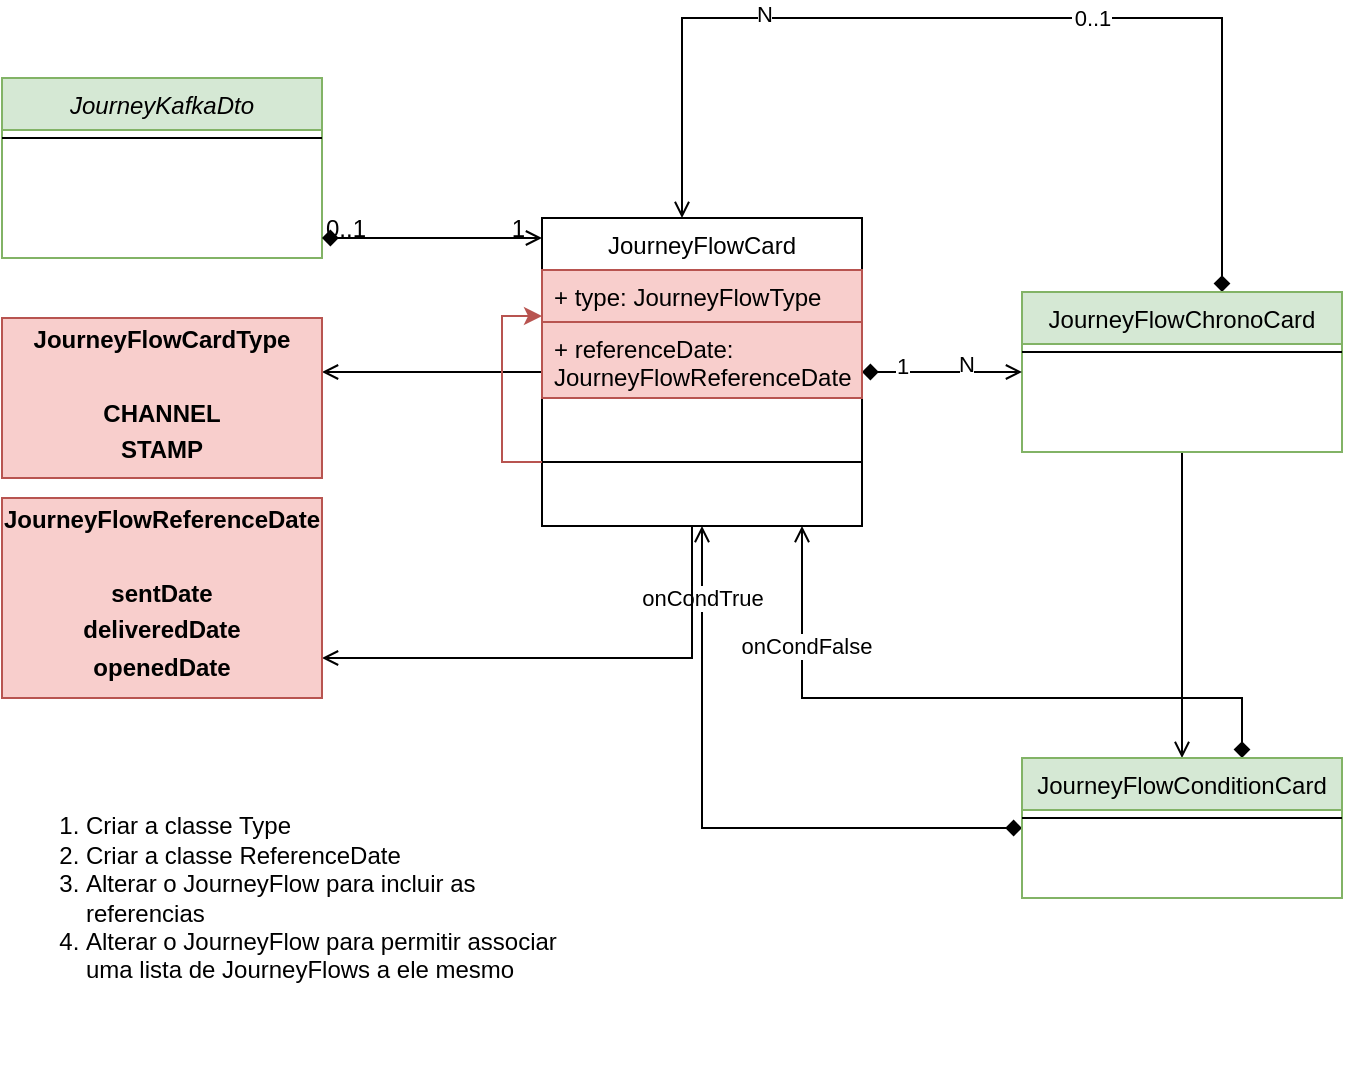 <mxfile version="28.0.9" pages="5">
  <diagram id="C5RBs43oDa-KdzZeNtuy" name="Diagrama de Classes Journey">
    <mxGraphModel dx="838" dy="778" grid="1" gridSize="10" guides="1" tooltips="1" connect="1" arrows="1" fold="1" page="1" pageScale="1" pageWidth="827" pageHeight="1169" math="0" shadow="0">
      <root>
        <mxCell id="WIyWlLk6GJQsqaUBKTNV-0" />
        <mxCell id="WIyWlLk6GJQsqaUBKTNV-1" parent="WIyWlLk6GJQsqaUBKTNV-0" />
        <mxCell id="zkfFHV4jXpPFQw0GAbJ--0" value="JourneyKafkaDto" style="swimlane;fontStyle=2;align=center;verticalAlign=top;childLayout=stackLayout;horizontal=1;startSize=26;horizontalStack=0;resizeParent=1;resizeLast=0;collapsible=1;marginBottom=0;rounded=0;shadow=0;strokeWidth=1;fillColor=#d5e8d4;strokeColor=#82b366;" parent="WIyWlLk6GJQsqaUBKTNV-1" vertex="1">
          <mxGeometry x="110" y="40" width="160" height="90" as="geometry">
            <mxRectangle x="230" y="140" width="160" height="26" as="alternateBounds" />
          </mxGeometry>
        </mxCell>
        <mxCell id="zkfFHV4jXpPFQw0GAbJ--4" value="" style="line;html=1;strokeWidth=1;align=left;verticalAlign=middle;spacingTop=-1;spacingLeft=3;spacingRight=3;rotatable=0;labelPosition=right;points=[];portConstraint=eastwest;" parent="zkfFHV4jXpPFQw0GAbJ--0" vertex="1">
          <mxGeometry y="26" width="160" height="8" as="geometry" />
        </mxCell>
        <mxCell id="1Kg9zEBwKLZ1G0TrU4pE-10" style="edgeStyle=orthogonalEdgeStyle;rounded=0;orthogonalLoop=1;jettySize=auto;html=1;endArrow=open;endFill=0;" parent="WIyWlLk6GJQsqaUBKTNV-1" source="zkfFHV4jXpPFQw0GAbJ--6" target="zkfFHV4jXpPFQw0GAbJ--13" edge="1">
          <mxGeometry relative="1" as="geometry" />
        </mxCell>
        <mxCell id="1Kg9zEBwKLZ1G0TrU4pE-11" style="edgeStyle=orthogonalEdgeStyle;rounded=0;orthogonalLoop=1;jettySize=auto;html=1;endArrow=open;endFill=0;startFill=1;startArrow=diamond;" parent="WIyWlLk6GJQsqaUBKTNV-1" source="zkfFHV4jXpPFQw0GAbJ--6" target="zkfFHV4jXpPFQw0GAbJ--17" edge="1">
          <mxGeometry relative="1" as="geometry">
            <Array as="points">
              <mxPoint x="720" y="10" />
              <mxPoint x="450" y="10" />
            </Array>
          </mxGeometry>
        </mxCell>
        <mxCell id="1Kg9zEBwKLZ1G0TrU4pE-12" value="1" style="edgeLabel;html=1;align=center;verticalAlign=middle;resizable=0;points=[];" parent="1Kg9zEBwKLZ1G0TrU4pE-11" vertex="1" connectable="0">
          <mxGeometry x="-0.176" y="2" relative="1" as="geometry">
            <mxPoint as="offset" />
          </mxGeometry>
        </mxCell>
        <mxCell id="1Kg9zEBwKLZ1G0TrU4pE-13" value="N" style="edgeLabel;html=1;align=center;verticalAlign=middle;resizable=0;points=[];" parent="1Kg9zEBwKLZ1G0TrU4pE-11" vertex="1" connectable="0">
          <mxGeometry x="0.444" y="-2" relative="1" as="geometry">
            <mxPoint as="offset" />
          </mxGeometry>
        </mxCell>
        <mxCell id="1Kg9zEBwKLZ1G0TrU4pE-14" value="0..1" style="edgeLabel;html=1;align=center;verticalAlign=middle;resizable=0;points=[];" parent="1Kg9zEBwKLZ1G0TrU4pE-11" vertex="1" connectable="0">
          <mxGeometry x="-0.203" relative="1" as="geometry">
            <mxPoint as="offset" />
          </mxGeometry>
        </mxCell>
        <mxCell id="zkfFHV4jXpPFQw0GAbJ--6" value="JourneyFlowChronoCard" style="swimlane;fontStyle=0;align=center;verticalAlign=top;childLayout=stackLayout;horizontal=1;startSize=26;horizontalStack=0;resizeParent=1;resizeLast=0;collapsible=1;marginBottom=0;rounded=0;shadow=0;strokeWidth=1;fillColor=#d5e8d4;strokeColor=#82b366;" parent="WIyWlLk6GJQsqaUBKTNV-1" vertex="1">
          <mxGeometry x="620" y="147" width="160" height="80" as="geometry">
            <mxRectangle x="130" y="380" width="160" height="26" as="alternateBounds" />
          </mxGeometry>
        </mxCell>
        <mxCell id="zkfFHV4jXpPFQw0GAbJ--9" value="" style="line;html=1;strokeWidth=1;align=left;verticalAlign=middle;spacingTop=-1;spacingLeft=3;spacingRight=3;rotatable=0;labelPosition=right;points=[];portConstraint=eastwest;" parent="zkfFHV4jXpPFQw0GAbJ--6" vertex="1">
          <mxGeometry y="26" width="160" height="8" as="geometry" />
        </mxCell>
        <mxCell id="1Kg9zEBwKLZ1G0TrU4pE-15" style="edgeStyle=orthogonalEdgeStyle;rounded=0;orthogonalLoop=1;jettySize=auto;html=1;endArrow=open;endFill=0;startArrow=diamond;startFill=1;" parent="WIyWlLk6GJQsqaUBKTNV-1" source="zkfFHV4jXpPFQw0GAbJ--13" target="zkfFHV4jXpPFQw0GAbJ--17" edge="1">
          <mxGeometry relative="1" as="geometry" />
        </mxCell>
        <mxCell id="1Kg9zEBwKLZ1G0TrU4pE-16" value="onCondTrue" style="edgeLabel;html=1;align=center;verticalAlign=middle;resizable=0;points=[];" parent="1Kg9zEBwKLZ1G0TrU4pE-15" vertex="1" connectable="0">
          <mxGeometry x="0.771" relative="1" as="geometry">
            <mxPoint as="offset" />
          </mxGeometry>
        </mxCell>
        <mxCell id="1Kg9zEBwKLZ1G0TrU4pE-17" style="edgeStyle=orthogonalEdgeStyle;rounded=0;orthogonalLoop=1;jettySize=auto;html=1;endArrow=open;endFill=0;startArrow=diamond;startFill=1;" parent="WIyWlLk6GJQsqaUBKTNV-1" source="zkfFHV4jXpPFQw0GAbJ--13" target="zkfFHV4jXpPFQw0GAbJ--17" edge="1">
          <mxGeometry relative="1" as="geometry">
            <Array as="points">
              <mxPoint x="730" y="350" />
              <mxPoint x="510" y="350" />
            </Array>
          </mxGeometry>
        </mxCell>
        <mxCell id="1Kg9zEBwKLZ1G0TrU4pE-18" value="onCondFalse" style="edgeLabel;html=1;align=center;verticalAlign=middle;resizable=0;points=[];" parent="1Kg9zEBwKLZ1G0TrU4pE-17" vertex="1" connectable="0">
          <mxGeometry x="0.647" y="-2" relative="1" as="geometry">
            <mxPoint as="offset" />
          </mxGeometry>
        </mxCell>
        <mxCell id="zkfFHV4jXpPFQw0GAbJ--13" value="JourneyFlowConditionCard " style="swimlane;fontStyle=0;align=center;verticalAlign=top;childLayout=stackLayout;horizontal=1;startSize=26;horizontalStack=0;resizeParent=1;resizeLast=0;collapsible=1;marginBottom=0;rounded=0;shadow=0;strokeWidth=1;fillColor=#d5e8d4;strokeColor=#82b366;" parent="WIyWlLk6GJQsqaUBKTNV-1" vertex="1">
          <mxGeometry x="620" y="380" width="160" height="70" as="geometry">
            <mxRectangle x="340" y="380" width="170" height="26" as="alternateBounds" />
          </mxGeometry>
        </mxCell>
        <mxCell id="zkfFHV4jXpPFQw0GAbJ--15" value="" style="line;html=1;strokeWidth=1;align=left;verticalAlign=middle;spacingTop=-1;spacingLeft=3;spacingRight=3;rotatable=0;labelPosition=right;points=[];portConstraint=eastwest;" parent="zkfFHV4jXpPFQw0GAbJ--13" vertex="1">
          <mxGeometry y="26" width="160" height="8" as="geometry" />
        </mxCell>
        <mxCell id="1Kg9zEBwKLZ1G0TrU4pE-7" style="edgeStyle=elbowEdgeStyle;rounded=0;orthogonalLoop=1;jettySize=auto;html=1;elbow=horizontal;endArrow=open;endFill=0;startArrow=diamond;startFill=1;" parent="WIyWlLk6GJQsqaUBKTNV-1" source="zkfFHV4jXpPFQw0GAbJ--17" target="zkfFHV4jXpPFQw0GAbJ--6" edge="1">
          <mxGeometry relative="1" as="geometry" />
        </mxCell>
        <mxCell id="1Kg9zEBwKLZ1G0TrU4pE-8" value="1" style="edgeLabel;html=1;align=center;verticalAlign=middle;resizable=0;points=[];" parent="1Kg9zEBwKLZ1G0TrU4pE-7" vertex="1" connectable="0">
          <mxGeometry x="-0.509" y="3" relative="1" as="geometry">
            <mxPoint as="offset" />
          </mxGeometry>
        </mxCell>
        <mxCell id="1Kg9zEBwKLZ1G0TrU4pE-9" value="N" style="edgeLabel;html=1;align=center;verticalAlign=middle;resizable=0;points=[];" parent="1Kg9zEBwKLZ1G0TrU4pE-7" vertex="1" connectable="0">
          <mxGeometry x="0.291" y="4" relative="1" as="geometry">
            <mxPoint as="offset" />
          </mxGeometry>
        </mxCell>
        <mxCell id="jbYLdidbW6hlcgp61fTm-8" style="edgeStyle=orthogonalEdgeStyle;rounded=0;orthogonalLoop=1;jettySize=auto;html=1;endArrow=open;endFill=0;" parent="WIyWlLk6GJQsqaUBKTNV-1" source="zkfFHV4jXpPFQw0GAbJ--17" target="jbYLdidbW6hlcgp61fTm-7" edge="1">
          <mxGeometry relative="1" as="geometry">
            <Array as="points">
              <mxPoint x="450" y="190" />
              <mxPoint x="190" y="190" />
            </Array>
          </mxGeometry>
        </mxCell>
        <mxCell id="jbYLdidbW6hlcgp61fTm-13" style="edgeStyle=orthogonalEdgeStyle;rounded=0;orthogonalLoop=1;jettySize=auto;html=1;endArrow=open;endFill=0;" parent="WIyWlLk6GJQsqaUBKTNV-1" source="zkfFHV4jXpPFQw0GAbJ--17" target="jbYLdidbW6hlcgp61fTm-12" edge="1">
          <mxGeometry relative="1" as="geometry">
            <Array as="points">
              <mxPoint x="455" y="330" />
              <mxPoint x="190" y="330" />
            </Array>
          </mxGeometry>
        </mxCell>
        <mxCell id="zkfFHV4jXpPFQw0GAbJ--17" value="JourneyFlowCard" style="swimlane;fontStyle=0;align=center;verticalAlign=top;childLayout=stackLayout;horizontal=1;startSize=26;horizontalStack=0;resizeParent=1;resizeLast=0;collapsible=1;marginBottom=0;rounded=0;shadow=0;strokeWidth=1;" parent="WIyWlLk6GJQsqaUBKTNV-1" vertex="1">
          <mxGeometry x="380" y="110" width="160" height="154" as="geometry">
            <mxRectangle x="550" y="140" width="160" height="26" as="alternateBounds" />
          </mxGeometry>
        </mxCell>
        <mxCell id="jbYLdidbW6hlcgp61fTm-10" value="+ type: JourneyFlowType" style="text;strokeColor=#b85450;fillColor=#f8cecc;align=left;verticalAlign=top;spacingLeft=4;spacingRight=4;overflow=hidden;rotatable=0;points=[[0,0.5],[1,0.5]];portConstraint=eastwest;whiteSpace=wrap;html=1;" parent="zkfFHV4jXpPFQw0GAbJ--17" vertex="1">
          <mxGeometry y="26" width="160" height="26" as="geometry" />
        </mxCell>
        <mxCell id="jbYLdidbW6hlcgp61fTm-11" value="+ referenceDate: JourneyFlowReferenceDate" style="text;strokeColor=#b85450;fillColor=#f8cecc;align=left;verticalAlign=top;spacingLeft=4;spacingRight=4;overflow=hidden;rotatable=0;points=[[0,0.5],[1,0.5]];portConstraint=eastwest;whiteSpace=wrap;html=1;" parent="zkfFHV4jXpPFQw0GAbJ--17" vertex="1">
          <mxGeometry y="52" width="160" height="38" as="geometry" />
        </mxCell>
        <mxCell id="zkfFHV4jXpPFQw0GAbJ--23" value="" style="line;html=1;strokeWidth=1;align=left;verticalAlign=middle;spacingTop=-1;spacingLeft=3;spacingRight=3;rotatable=0;labelPosition=right;points=[];portConstraint=eastwest;" parent="zkfFHV4jXpPFQw0GAbJ--17" vertex="1">
          <mxGeometry y="90" width="160" height="64" as="geometry" />
        </mxCell>
        <mxCell id="jbYLdidbW6hlcgp61fTm-14" style="edgeStyle=orthogonalEdgeStyle;rounded=0;orthogonalLoop=1;jettySize=auto;html=1;entryX=0;entryY=0.885;entryDx=0;entryDy=0;entryPerimeter=0;fillColor=#f8cecc;strokeColor=#b85450;" parent="zkfFHV4jXpPFQw0GAbJ--17" source="zkfFHV4jXpPFQw0GAbJ--23" target="jbYLdidbW6hlcgp61fTm-10" edge="1">
          <mxGeometry relative="1" as="geometry">
            <mxPoint x="150" y="-10" as="sourcePoint" />
          </mxGeometry>
        </mxCell>
        <mxCell id="zkfFHV4jXpPFQw0GAbJ--26" value="" style="endArrow=open;shadow=0;strokeWidth=1;rounded=0;curved=0;endFill=1;edgeStyle=elbowEdgeStyle;elbow=vertical;startArrow=diamond;startFill=1;" parent="WIyWlLk6GJQsqaUBKTNV-1" source="zkfFHV4jXpPFQw0GAbJ--0" target="zkfFHV4jXpPFQw0GAbJ--17" edge="1">
          <mxGeometry x="0.5" y="41" relative="1" as="geometry">
            <mxPoint x="260" y="136" as="sourcePoint" />
            <mxPoint x="420" y="136" as="targetPoint" />
            <mxPoint x="-40" y="32" as="offset" />
          </mxGeometry>
        </mxCell>
        <mxCell id="zkfFHV4jXpPFQw0GAbJ--27" value="0..1" style="resizable=0;align=left;verticalAlign=bottom;labelBackgroundColor=none;fontSize=12;" parent="zkfFHV4jXpPFQw0GAbJ--26" connectable="0" vertex="1">
          <mxGeometry x="-1" relative="1" as="geometry">
            <mxPoint y="4" as="offset" />
          </mxGeometry>
        </mxCell>
        <mxCell id="zkfFHV4jXpPFQw0GAbJ--28" value="1" style="resizable=0;align=right;verticalAlign=bottom;labelBackgroundColor=none;fontSize=12;" parent="zkfFHV4jXpPFQw0GAbJ--26" connectable="0" vertex="1">
          <mxGeometry x="1" relative="1" as="geometry">
            <mxPoint x="-7" y="4" as="offset" />
          </mxGeometry>
        </mxCell>
        <mxCell id="jbYLdidbW6hlcgp61fTm-7" value="&lt;p style=&quot;margin:0px;margin-top:4px;text-align:center;&quot;&gt;&lt;b&gt;JourneyFlowCardType&lt;/b&gt;&lt;/p&gt;&lt;p style=&quot;margin:0px;margin-top:4px;text-align:center;&quot;&gt;&lt;b&gt;&lt;br&gt;&lt;/b&gt;&lt;/p&gt;&lt;p style=&quot;margin:0px;margin-top:4px;text-align:center;&quot;&gt;&lt;b&gt;CHANNEL&lt;/b&gt;&lt;/p&gt;&lt;p style=&quot;margin:0px;margin-top:4px;text-align:center;&quot;&gt;&lt;b&gt;STAMP&lt;/b&gt;&lt;/p&gt;&lt;p style=&quot;margin:0px;margin-top:4px;text-align:center;&quot;&gt;&lt;b&gt;&lt;br&gt;&lt;/b&gt;&lt;/p&gt;" style="verticalAlign=top;align=left;overflow=fill;html=1;whiteSpace=wrap;fillColor=#f8cecc;strokeColor=#b85450;" parent="WIyWlLk6GJQsqaUBKTNV-1" vertex="1">
          <mxGeometry x="110" y="160" width="160" height="80" as="geometry" />
        </mxCell>
        <mxCell id="jbYLdidbW6hlcgp61fTm-12" value="&lt;p style=&quot;margin:0px;margin-top:4px;text-align:center;&quot;&gt;&lt;b&gt;JourneyFlowReferenceDate&lt;/b&gt;&lt;/p&gt;&lt;p style=&quot;margin:0px;margin-top:4px;text-align:center;&quot;&gt;&lt;b&gt;&lt;br&gt;&lt;/b&gt;&lt;/p&gt;&lt;p style=&quot;margin:0px;margin-top:4px;text-align:center;&quot;&gt;&lt;b&gt;sentDate&lt;/b&gt;&lt;/p&gt;&lt;p style=&quot;margin:0px;margin-top:4px;text-align:center;&quot;&gt;&lt;b&gt;deliveredDate&lt;/b&gt;&lt;/p&gt;&lt;p style=&quot;margin:0px;margin-top:4px;text-align:center;&quot;&gt;&lt;b&gt;openedDate&lt;/b&gt;&lt;/p&gt;&lt;p style=&quot;margin:0px;margin-top:4px;text-align:center;&quot;&gt;&lt;b&gt;&lt;br&gt;&lt;/b&gt;&lt;/p&gt;" style="verticalAlign=top;align=left;overflow=fill;html=1;whiteSpace=wrap;fillColor=#f8cecc;strokeColor=#b85450;" parent="WIyWlLk6GJQsqaUBKTNV-1" vertex="1">
          <mxGeometry x="110" y="250" width="160" height="100" as="geometry" />
        </mxCell>
        <mxCell id="jbYLdidbW6hlcgp61fTm-16" value="&lt;ol&gt;&lt;li&gt;Criar a classe Type&lt;/li&gt;&lt;li&gt;Criar a classe ReferenceDate&lt;/li&gt;&lt;li&gt;Alterar o JourneyFlow para incluir as referencias&amp;nbsp;&lt;/li&gt;&lt;li&gt;Alterar o JourneyFlow para permitir associar uma lista de JourneyFlows a ele mesmo&lt;/li&gt;&lt;/ol&gt;" style="text;html=1;align=left;verticalAlign=middle;whiteSpace=wrap;rounded=0;" parent="WIyWlLk6GJQsqaUBKTNV-1" vertex="1">
          <mxGeometry x="110" y="360" width="280" height="180" as="geometry" />
        </mxCell>
      </root>
    </mxGraphModel>
  </diagram>
  <diagram name="Cópia do Diagrama de Classes Journey" id="JhZx85h5_6FEOkKMngY3">
    <mxGraphModel dx="1418" dy="752" grid="1" gridSize="10" guides="1" tooltips="1" connect="1" arrows="1" fold="1" page="1" pageScale="1" pageWidth="827" pageHeight="1169" math="0" shadow="0">
      <root>
        <mxCell id="SVN_2zBHih18I_vJ8LRV-0" />
        <mxCell id="SVN_2zBHih18I_vJ8LRV-1" parent="SVN_2zBHih18I_vJ8LRV-0" />
        <mxCell id="SVN_2zBHih18I_vJ8LRV-4" style="edgeStyle=orthogonalEdgeStyle;rounded=0;orthogonalLoop=1;jettySize=auto;html=1;endArrow=open;endFill=0;" edge="1" parent="SVN_2zBHih18I_vJ8LRV-1" source="SVN_2zBHih18I_vJ8LRV-9" target="SVN_2zBHih18I_vJ8LRV-15">
          <mxGeometry relative="1" as="geometry" />
        </mxCell>
        <mxCell id="SVN_2zBHih18I_vJ8LRV-9" value="JourneyFlowChronoCard" style="swimlane;fontStyle=0;align=center;verticalAlign=top;childLayout=stackLayout;horizontal=1;startSize=26;horizontalStack=0;resizeParent=1;resizeLast=0;collapsible=1;marginBottom=0;rounded=0;shadow=0;strokeWidth=1;fillColor=#d5e8d4;strokeColor=#82b366;" vertex="1" parent="SVN_2zBHih18I_vJ8LRV-1">
          <mxGeometry x="110" y="290" width="160" height="80" as="geometry">
            <mxRectangle x="130" y="380" width="160" height="26" as="alternateBounds" />
          </mxGeometry>
        </mxCell>
        <mxCell id="SVN_2zBHih18I_vJ8LRV-10" value="" style="line;html=1;strokeWidth=1;align=left;verticalAlign=middle;spacingTop=-1;spacingLeft=3;spacingRight=3;rotatable=0;labelPosition=right;points=[];portConstraint=eastwest;" vertex="1" parent="SVN_2zBHih18I_vJ8LRV-9">
          <mxGeometry y="26" width="160" height="8" as="geometry" />
        </mxCell>
        <mxCell id="SVN_2zBHih18I_vJ8LRV-11" style="edgeStyle=orthogonalEdgeStyle;rounded=0;orthogonalLoop=1;jettySize=auto;html=1;endArrow=open;endFill=0;startArrow=diamond;startFill=1;" edge="1" parent="SVN_2zBHih18I_vJ8LRV-1" source="SVN_2zBHih18I_vJ8LRV-15" target="SVN_2zBHih18I_vJ8LRV-22">
          <mxGeometry relative="1" as="geometry">
            <Array as="points">
              <mxPoint x="190" y="410" />
              <mxPoint x="320" y="410" />
              <mxPoint x="320" y="117" />
            </Array>
          </mxGeometry>
        </mxCell>
        <mxCell id="SVN_2zBHih18I_vJ8LRV-12" value="onCondTrue" style="edgeLabel;html=1;align=center;verticalAlign=middle;resizable=0;points=[];" vertex="1" connectable="0" parent="SVN_2zBHih18I_vJ8LRV-11">
          <mxGeometry x="0.771" relative="1" as="geometry">
            <mxPoint as="offset" />
          </mxGeometry>
        </mxCell>
        <mxCell id="SVN_2zBHih18I_vJ8LRV-13" style="edgeStyle=orthogonalEdgeStyle;rounded=0;orthogonalLoop=1;jettySize=auto;html=1;endArrow=open;endFill=0;startArrow=diamond;startFill=1;" edge="1" parent="SVN_2zBHih18I_vJ8LRV-1" source="SVN_2zBHih18I_vJ8LRV-15" target="SVN_2zBHih18I_vJ8LRV-22">
          <mxGeometry relative="1" as="geometry">
            <Array as="points">
              <mxPoint x="470" y="515" />
              <mxPoint x="470" y="100" />
            </Array>
          </mxGeometry>
        </mxCell>
        <mxCell id="SVN_2zBHih18I_vJ8LRV-14" value="onCondFalse" style="edgeLabel;html=1;align=center;verticalAlign=middle;resizable=0;points=[];" vertex="1" connectable="0" parent="SVN_2zBHih18I_vJ8LRV-13">
          <mxGeometry x="0.647" y="-2" relative="1" as="geometry">
            <mxPoint as="offset" />
          </mxGeometry>
        </mxCell>
        <mxCell id="SVN_2zBHih18I_vJ8LRV-15" value="JourneyFlowConditionCard " style="swimlane;fontStyle=0;align=center;verticalAlign=top;childLayout=stackLayout;horizontal=1;startSize=26;horizontalStack=0;resizeParent=1;resizeLast=0;collapsible=1;marginBottom=0;rounded=0;shadow=0;strokeWidth=1;fillColor=#d5e8d4;strokeColor=#82b366;" vertex="1" parent="SVN_2zBHih18I_vJ8LRV-1">
          <mxGeometry x="110" y="479.5" width="160" height="70" as="geometry">
            <mxRectangle x="340" y="380" width="170" height="26" as="alternateBounds" />
          </mxGeometry>
        </mxCell>
        <mxCell id="SVN_2zBHih18I_vJ8LRV-16" value="" style="line;html=1;strokeWidth=1;align=left;verticalAlign=middle;spacingTop=-1;spacingLeft=3;spacingRight=3;rotatable=0;labelPosition=right;points=[];portConstraint=eastwest;" vertex="1" parent="SVN_2zBHih18I_vJ8LRV-15">
          <mxGeometry y="26" width="160" height="8" as="geometry" />
        </mxCell>
        <mxCell id="SVN_2zBHih18I_vJ8LRV-17" style="edgeStyle=elbowEdgeStyle;rounded=0;orthogonalLoop=1;jettySize=auto;html=1;elbow=horizontal;endArrow=open;endFill=0;startArrow=diamond;startFill=1;" edge="1" parent="SVN_2zBHih18I_vJ8LRV-1" source="SVN_2zBHih18I_vJ8LRV-22" target="SVN_2zBHih18I_vJ8LRV-9">
          <mxGeometry relative="1" as="geometry" />
        </mxCell>
        <mxCell id="SVN_2zBHih18I_vJ8LRV-18" value="1" style="edgeLabel;html=1;align=center;verticalAlign=middle;resizable=0;points=[];" vertex="1" connectable="0" parent="SVN_2zBHih18I_vJ8LRV-17">
          <mxGeometry x="-0.509" y="3" relative="1" as="geometry">
            <mxPoint as="offset" />
          </mxGeometry>
        </mxCell>
        <mxCell id="SVN_2zBHih18I_vJ8LRV-19" value="N" style="edgeLabel;html=1;align=center;verticalAlign=middle;resizable=0;points=[];" vertex="1" connectable="0" parent="SVN_2zBHih18I_vJ8LRV-17">
          <mxGeometry x="0.291" y="4" relative="1" as="geometry">
            <mxPoint as="offset" />
          </mxGeometry>
        </mxCell>
        <mxCell id="SVN_2zBHih18I_vJ8LRV-22" value="JourneyFlowCard" style="swimlane;fontStyle=0;align=center;verticalAlign=top;childLayout=stackLayout;horizontal=1;startSize=26;horizontalStack=0;resizeParent=1;resizeLast=0;collapsible=1;marginBottom=0;rounded=0;shadow=0;strokeWidth=1;" vertex="1" parent="SVN_2zBHih18I_vJ8LRV-1">
          <mxGeometry x="120" y="40" width="160" height="154" as="geometry">
            <mxRectangle x="550" y="140" width="160" height="26" as="alternateBounds" />
          </mxGeometry>
        </mxCell>
        <mxCell id="SVN_2zBHih18I_vJ8LRV-23" value="+ type: JourneyFlowType" style="text;strokeColor=#b85450;fillColor=#f8cecc;align=left;verticalAlign=top;spacingLeft=4;spacingRight=4;overflow=hidden;rotatable=0;points=[[0,0.5],[1,0.5]];portConstraint=eastwest;whiteSpace=wrap;html=1;" vertex="1" parent="SVN_2zBHih18I_vJ8LRV-22">
          <mxGeometry y="26" width="160" height="26" as="geometry" />
        </mxCell>
        <mxCell id="SVN_2zBHih18I_vJ8LRV-24" value="+ referenceDate: JourneyFlowReferenceDate" style="text;strokeColor=#b85450;fillColor=#f8cecc;align=left;verticalAlign=top;spacingLeft=4;spacingRight=4;overflow=hidden;rotatable=0;points=[[0,0.5],[1,0.5]];portConstraint=eastwest;whiteSpace=wrap;html=1;" vertex="1" parent="SVN_2zBHih18I_vJ8LRV-22">
          <mxGeometry y="52" width="160" height="38" as="geometry" />
        </mxCell>
        <mxCell id="SVN_2zBHih18I_vJ8LRV-25" value="" style="line;html=1;strokeWidth=1;align=left;verticalAlign=middle;spacingTop=-1;spacingLeft=3;spacingRight=3;rotatable=0;labelPosition=right;points=[];portConstraint=eastwest;" vertex="1" parent="SVN_2zBHih18I_vJ8LRV-22">
          <mxGeometry y="90" width="160" height="64" as="geometry" />
        </mxCell>
        <mxCell id="SVN_2zBHih18I_vJ8LRV-26" style="edgeStyle=orthogonalEdgeStyle;rounded=0;orthogonalLoop=1;jettySize=auto;html=1;entryX=0;entryY=0.885;entryDx=0;entryDy=0;entryPerimeter=0;fillColor=#f8cecc;strokeColor=#b85450;" edge="1" parent="SVN_2zBHih18I_vJ8LRV-22" source="SVN_2zBHih18I_vJ8LRV-25" target="SVN_2zBHih18I_vJ8LRV-23">
          <mxGeometry relative="1" as="geometry">
            <mxPoint x="150" y="-10" as="sourcePoint" />
          </mxGeometry>
        </mxCell>
        <mxCell id="uZdQ27WTi3K04zBOjh3P-0" style="edgeStyle=orthogonalEdgeStyle;rounded=0;orthogonalLoop=1;jettySize=auto;html=1;endArrow=open;endFill=0;entryX=0.994;entryY=0.143;entryDx=0;entryDy=0;entryPerimeter=0;" edge="1" parent="SVN_2zBHih18I_vJ8LRV-1" source="uZdQ27WTi3K04zBOjh3P-1" target="uZdQ27WTi3K04zBOjh3P-12">
          <mxGeometry relative="1" as="geometry">
            <mxPoint x="700" y="489.5" as="targetPoint" />
            <Array as="points">
              <mxPoint x="870" y="350" />
              <mxPoint x="870" y="72" />
            </Array>
          </mxGeometry>
        </mxCell>
        <mxCell id="uZdQ27WTi3K04zBOjh3P-1" value="JourneyFlowChronoCard" style="swimlane;fontStyle=0;align=center;verticalAlign=top;childLayout=stackLayout;horizontal=1;startSize=26;horizontalStack=0;resizeParent=1;resizeLast=0;collapsible=1;marginBottom=0;rounded=0;shadow=0;strokeWidth=1;fillColor=#d5e8d4;strokeColor=#82b366;" vertex="1" parent="SVN_2zBHih18I_vJ8LRV-1">
          <mxGeometry x="620" y="300" width="160" height="80" as="geometry">
            <mxRectangle x="130" y="380" width="160" height="26" as="alternateBounds" />
          </mxGeometry>
        </mxCell>
        <mxCell id="uZdQ27WTi3K04zBOjh3P-2" value="" style="line;html=1;strokeWidth=1;align=left;verticalAlign=middle;spacingTop=-1;spacingLeft=3;spacingRight=3;rotatable=0;labelPosition=right;points=[];portConstraint=eastwest;" vertex="1" parent="uZdQ27WTi3K04zBOjh3P-1">
          <mxGeometry y="26" width="160" height="8" as="geometry" />
        </mxCell>
        <mxCell id="uZdQ27WTi3K04zBOjh3P-9" style="edgeStyle=elbowEdgeStyle;rounded=0;orthogonalLoop=1;jettySize=auto;html=1;elbow=horizontal;endArrow=open;endFill=0;startArrow=diamond;startFill=1;" edge="1" parent="SVN_2zBHih18I_vJ8LRV-1" source="uZdQ27WTi3K04zBOjh3P-12" target="uZdQ27WTi3K04zBOjh3P-1">
          <mxGeometry relative="1" as="geometry" />
        </mxCell>
        <mxCell id="uZdQ27WTi3K04zBOjh3P-10" value="1" style="edgeLabel;html=1;align=center;verticalAlign=middle;resizable=0;points=[];" vertex="1" connectable="0" parent="uZdQ27WTi3K04zBOjh3P-9">
          <mxGeometry x="-0.509" y="3" relative="1" as="geometry">
            <mxPoint as="offset" />
          </mxGeometry>
        </mxCell>
        <mxCell id="uZdQ27WTi3K04zBOjh3P-11" value="N" style="edgeLabel;html=1;align=center;verticalAlign=middle;resizable=0;points=[];" vertex="1" connectable="0" parent="uZdQ27WTi3K04zBOjh3P-9">
          <mxGeometry x="0.291" y="4" relative="1" as="geometry">
            <mxPoint as="offset" />
          </mxGeometry>
        </mxCell>
        <mxCell id="uZdQ27WTi3K04zBOjh3P-12" value="JourneyFlowCard" style="swimlane;fontStyle=0;align=center;verticalAlign=top;childLayout=stackLayout;horizontal=1;startSize=26;horizontalStack=0;resizeParent=1;resizeLast=0;collapsible=1;marginBottom=0;rounded=0;shadow=0;strokeWidth=1;" vertex="1" parent="SVN_2zBHih18I_vJ8LRV-1">
          <mxGeometry x="630" y="50" width="160" height="154" as="geometry">
            <mxRectangle x="550" y="140" width="160" height="26" as="alternateBounds" />
          </mxGeometry>
        </mxCell>
        <mxCell id="uZdQ27WTi3K04zBOjh3P-13" value="+ type: JourneyFlowType" style="text;strokeColor=#b85450;fillColor=#f8cecc;align=left;verticalAlign=top;spacingLeft=4;spacingRight=4;overflow=hidden;rotatable=0;points=[[0,0.5],[1,0.5]];portConstraint=eastwest;whiteSpace=wrap;html=1;" vertex="1" parent="uZdQ27WTi3K04zBOjh3P-12">
          <mxGeometry y="26" width="160" height="26" as="geometry" />
        </mxCell>
        <mxCell id="uZdQ27WTi3K04zBOjh3P-14" value="+ referenceDate: JourneyFlowReferenceDate" style="text;strokeColor=#b85450;fillColor=#f8cecc;align=left;verticalAlign=top;spacingLeft=4;spacingRight=4;overflow=hidden;rotatable=0;points=[[0,0.5],[1,0.5]];portConstraint=eastwest;whiteSpace=wrap;html=1;" vertex="1" parent="uZdQ27WTi3K04zBOjh3P-12">
          <mxGeometry y="52" width="160" height="38" as="geometry" />
        </mxCell>
        <mxCell id="uZdQ27WTi3K04zBOjh3P-15" value="" style="line;html=1;strokeWidth=1;align=left;verticalAlign=middle;spacingTop=-1;spacingLeft=3;spacingRight=3;rotatable=0;labelPosition=right;points=[];portConstraint=eastwest;" vertex="1" parent="uZdQ27WTi3K04zBOjh3P-12">
          <mxGeometry y="90" width="160" height="64" as="geometry" />
        </mxCell>
        <mxCell id="uZdQ27WTi3K04zBOjh3P-16" style="edgeStyle=orthogonalEdgeStyle;rounded=0;orthogonalLoop=1;jettySize=auto;html=1;entryX=0;entryY=0.885;entryDx=0;entryDy=0;entryPerimeter=0;fillColor=#f8cecc;strokeColor=#b85450;" edge="1" parent="uZdQ27WTi3K04zBOjh3P-12" source="uZdQ27WTi3K04zBOjh3P-15" target="uZdQ27WTi3K04zBOjh3P-13">
          <mxGeometry relative="1" as="geometry">
            <mxPoint x="150" y="-10" as="sourcePoint" />
          </mxGeometry>
        </mxCell>
        <mxCell id="uZdQ27WTi3K04zBOjh3P-34" value="JourneyFlowCard" style="swimlane;fontStyle=0;align=center;verticalAlign=top;childLayout=stackLayout;horizontal=1;startSize=26;horizontalStack=0;resizeParent=1;resizeLast=0;collapsible=1;marginBottom=0;rounded=0;shadow=0;strokeWidth=1;" vertex="1" parent="SVN_2zBHih18I_vJ8LRV-1">
          <mxGeometry x="1030" y="80" width="160" height="154" as="geometry">
            <mxRectangle x="550" y="140" width="160" height="26" as="alternateBounds" />
          </mxGeometry>
        </mxCell>
        <mxCell id="uZdQ27WTi3K04zBOjh3P-35" value="+ type: JourneyFlowType" style="text;strokeColor=#b85450;fillColor=#f8cecc;align=left;verticalAlign=top;spacingLeft=4;spacingRight=4;overflow=hidden;rotatable=0;points=[[0,0.5],[1,0.5]];portConstraint=eastwest;whiteSpace=wrap;html=1;" vertex="1" parent="uZdQ27WTi3K04zBOjh3P-34">
          <mxGeometry y="26" width="160" height="26" as="geometry" />
        </mxCell>
        <mxCell id="uZdQ27WTi3K04zBOjh3P-36" value="+ referenceDate: JourneyFlowReferenceDate" style="text;strokeColor=#b85450;fillColor=#f8cecc;align=left;verticalAlign=top;spacingLeft=4;spacingRight=4;overflow=hidden;rotatable=0;points=[[0,0.5],[1,0.5]];portConstraint=eastwest;whiteSpace=wrap;html=1;" vertex="1" parent="uZdQ27WTi3K04zBOjh3P-34">
          <mxGeometry y="52" width="160" height="38" as="geometry" />
        </mxCell>
        <mxCell id="uZdQ27WTi3K04zBOjh3P-37" value="" style="line;html=1;strokeWidth=1;align=left;verticalAlign=middle;spacingTop=-1;spacingLeft=3;spacingRight=3;rotatable=0;labelPosition=right;points=[];portConstraint=eastwest;" vertex="1" parent="uZdQ27WTi3K04zBOjh3P-34">
          <mxGeometry y="90" width="160" height="64" as="geometry" />
        </mxCell>
        <mxCell id="uZdQ27WTi3K04zBOjh3P-38" style="edgeStyle=orthogonalEdgeStyle;rounded=0;orthogonalLoop=1;jettySize=auto;html=1;entryX=0;entryY=0.885;entryDx=0;entryDy=0;entryPerimeter=0;fillColor=#f8cecc;strokeColor=#b85450;" edge="1" parent="uZdQ27WTi3K04zBOjh3P-34" source="uZdQ27WTi3K04zBOjh3P-37" target="uZdQ27WTi3K04zBOjh3P-35">
          <mxGeometry relative="1" as="geometry">
            <mxPoint x="150" y="-10" as="sourcePoint" />
          </mxGeometry>
        </mxCell>
        <mxCell id="uZdQ27WTi3K04zBOjh3P-41" value="" style="edgeStyle=orthogonalEdgeStyle;rounded=0;orthogonalLoop=1;jettySize=auto;html=1;" edge="1" parent="SVN_2zBHih18I_vJ8LRV-1" source="uZdQ27WTi3K04zBOjh3P-39" target="uZdQ27WTi3K04zBOjh3P-40">
          <mxGeometry relative="1" as="geometry" />
        </mxCell>
        <mxCell id="uZdQ27WTi3K04zBOjh3P-39" value="Enviar EMAIL" style="rounded=1;whiteSpace=wrap;html=1;" vertex="1" parent="SVN_2zBHih18I_vJ8LRV-1">
          <mxGeometry x="1050" y="290" width="120" height="60" as="geometry" />
        </mxCell>
        <mxCell id="uZdQ27WTi3K04zBOjh3P-40" value="Carimbar&amp;nbsp;&lt;div&gt;&lt;b&gt;Data de Envio&lt;/b&gt;&lt;/div&gt;" style="rounded=1;whiteSpace=wrap;html=1;" vertex="1" parent="SVN_2zBHih18I_vJ8LRV-1">
          <mxGeometry x="1050" y="400" width="120" height="60" as="geometry" />
        </mxCell>
        <mxCell id="uZdQ27WTi3K04zBOjh3P-44" value="" style="edgeStyle=orthogonalEdgeStyle;rounded=0;orthogonalLoop=1;jettySize=auto;html=1;" edge="1" parent="SVN_2zBHih18I_vJ8LRV-1" source="uZdQ27WTi3K04zBOjh3P-45" target="uZdQ27WTi3K04zBOjh3P-46">
          <mxGeometry relative="1" as="geometry" />
        </mxCell>
        <mxCell id="uZdQ27WTi3K04zBOjh3P-45" value="Enviar EMAIL" style="rounded=1;whiteSpace=wrap;html=1;" vertex="1" parent="SVN_2zBHih18I_vJ8LRV-1">
          <mxGeometry x="630" y="415" width="120" height="60" as="geometry" />
        </mxCell>
        <mxCell id="uZdQ27WTi3K04zBOjh3P-48" value="" style="edgeStyle=orthogonalEdgeStyle;rounded=0;orthogonalLoop=1;jettySize=auto;html=1;" edge="1" parent="SVN_2zBHih18I_vJ8LRV-1" source="uZdQ27WTi3K04zBOjh3P-46" target="uZdQ27WTi3K04zBOjh3P-47">
          <mxGeometry relative="1" as="geometry" />
        </mxCell>
        <mxCell id="uZdQ27WTi3K04zBOjh3P-46" value="Prazo de ?" style="rounded=1;whiteSpace=wrap;html=1;" vertex="1" parent="SVN_2zBHih18I_vJ8LRV-1">
          <mxGeometry x="630" y="525" width="120" height="60" as="geometry" />
        </mxCell>
        <mxCell id="uZdQ27WTi3K04zBOjh3P-47" value="Enviar SMS" style="rounded=1;whiteSpace=wrap;html=1;" vertex="1" parent="SVN_2zBHih18I_vJ8LRV-1">
          <mxGeometry x="630" y="640" width="120" height="60" as="geometry" />
        </mxCell>
        <mxCell id="uZdQ27WTi3K04zBOjh3P-49" value="" style="edgeStyle=orthogonalEdgeStyle;rounded=0;orthogonalLoop=1;jettySize=auto;html=1;" edge="1" parent="SVN_2zBHih18I_vJ8LRV-1" source="uZdQ27WTi3K04zBOjh3P-50" target="uZdQ27WTi3K04zBOjh3P-52">
          <mxGeometry relative="1" as="geometry" />
        </mxCell>
        <mxCell id="uZdQ27WTi3K04zBOjh3P-50" value="Enviar EMAIL" style="rounded=1;whiteSpace=wrap;html=1;" vertex="1" parent="SVN_2zBHih18I_vJ8LRV-1">
          <mxGeometry x="150" y="585" width="120" height="60" as="geometry" />
        </mxCell>
        <mxCell id="uZdQ27WTi3K04zBOjh3P-51" value="" style="edgeStyle=orthogonalEdgeStyle;rounded=0;orthogonalLoop=1;jettySize=auto;html=1;" edge="1" parent="SVN_2zBHih18I_vJ8LRV-1" source="uZdQ27WTi3K04zBOjh3P-52">
          <mxGeometry relative="1" as="geometry">
            <mxPoint x="210" y="810" as="targetPoint" />
          </mxGeometry>
        </mxCell>
        <mxCell id="uZdQ27WTi3K04zBOjh3P-52" value="Prazo de ?" style="rounded=1;whiteSpace=wrap;html=1;" vertex="1" parent="SVN_2zBHih18I_vJ8LRV-1">
          <mxGeometry x="150" y="695" width="120" height="60" as="geometry" />
        </mxCell>
        <mxCell id="uZdQ27WTi3K04zBOjh3P-57" style="edgeStyle=orthogonalEdgeStyle;rounded=0;orthogonalLoop=1;jettySize=auto;html=1;exitX=0;exitY=0.5;exitDx=0;exitDy=0;" edge="1" parent="SVN_2zBHih18I_vJ8LRV-1" source="uZdQ27WTi3K04zBOjh3P-54" target="uZdQ27WTi3K04zBOjh3P-55">
          <mxGeometry relative="1" as="geometry" />
        </mxCell>
        <mxCell id="uZdQ27WTi3K04zBOjh3P-59" value="Sim" style="edgeLabel;html=1;align=center;verticalAlign=middle;resizable=0;points=[];" vertex="1" connectable="0" parent="uZdQ27WTi3K04zBOjh3P-57">
          <mxGeometry x="-0.757" y="1" relative="1" as="geometry">
            <mxPoint as="offset" />
          </mxGeometry>
        </mxCell>
        <mxCell id="uZdQ27WTi3K04zBOjh3P-58" style="edgeStyle=orthogonalEdgeStyle;rounded=0;orthogonalLoop=1;jettySize=auto;html=1;" edge="1" parent="SVN_2zBHih18I_vJ8LRV-1" source="uZdQ27WTi3K04zBOjh3P-54" target="uZdQ27WTi3K04zBOjh3P-56">
          <mxGeometry relative="1" as="geometry" />
        </mxCell>
        <mxCell id="uZdQ27WTi3K04zBOjh3P-60" value="Não" style="edgeLabel;html=1;align=center;verticalAlign=middle;resizable=0;points=[];" vertex="1" connectable="0" parent="uZdQ27WTi3K04zBOjh3P-58">
          <mxGeometry x="-0.558" y="3" relative="1" as="geometry">
            <mxPoint as="offset" />
          </mxGeometry>
        </mxCell>
        <mxCell id="uZdQ27WTi3K04zBOjh3P-54" value="Condicao?" style="rhombus;whiteSpace=wrap;html=1;" vertex="1" parent="SVN_2zBHih18I_vJ8LRV-1">
          <mxGeometry x="170" y="810" width="80" height="80" as="geometry" />
        </mxCell>
        <mxCell id="uZdQ27WTi3K04zBOjh3P-55" value="Enviar Whatsapp" style="rounded=1;whiteSpace=wrap;html=1;" vertex="1" parent="SVN_2zBHih18I_vJ8LRV-1">
          <mxGeometry x="60" y="940" width="120" height="60" as="geometry" />
        </mxCell>
        <mxCell id="uZdQ27WTi3K04zBOjh3P-56" value="Enviar SMS" style="rounded=1;whiteSpace=wrap;html=1;" vertex="1" parent="SVN_2zBHih18I_vJ8LRV-1">
          <mxGeometry x="260" y="930" width="120" height="60" as="geometry" />
        </mxCell>
      </root>
    </mxGraphModel>
  </diagram>
  <diagram name="Desenho Jornada Carimbo Envio de Email com Back" id="QY0e1oWz_NWg6PsJSU7Z">
    <mxGraphModel dx="1657" dy="1955" grid="1" gridSize="10" guides="1" tooltips="1" connect="1" arrows="1" fold="1" page="1" pageScale="1" pageWidth="827" pageHeight="1169" math="0" shadow="0">
      <root>
        <mxCell id="HsCFxOGYkvxDGaH6NJR9-0" />
        <mxCell id="HsCFxOGYkvxDGaH6NJR9-1" parent="HsCFxOGYkvxDGaH6NJR9-0" />
        <mxCell id="q4417ZdJkvilkfgulP48-4" value="" style="edgeStyle=orthogonalEdgeStyle;rounded=0;orthogonalLoop=1;jettySize=auto;html=1;" parent="HsCFxOGYkvxDGaH6NJR9-1" source="q4417ZdJkvilkfgulP48-0" target="q4417ZdJkvilkfgulP48-1" edge="1">
          <mxGeometry relative="1" as="geometry" />
        </mxCell>
        <mxCell id="q4417ZdJkvilkfgulP48-0" value="Inicie sua Jornada" style="rounded=0;whiteSpace=wrap;html=1;" parent="HsCFxOGYkvxDGaH6NJR9-1" vertex="1">
          <mxGeometry x="340" y="-60" width="120" height="60" as="geometry" />
        </mxCell>
        <mxCell id="q4417ZdJkvilkfgulP48-5" value="" style="edgeStyle=orthogonalEdgeStyle;rounded=0;orthogonalLoop=1;jettySize=auto;html=1;" parent="HsCFxOGYkvxDGaH6NJR9-1" source="q4417ZdJkvilkfgulP48-1" target="q4417ZdJkvilkfgulP48-2" edge="1">
          <mxGeometry relative="1" as="geometry" />
        </mxCell>
        <mxCell id="q4417ZdJkvilkfgulP48-6" style="edgeStyle=orthogonalEdgeStyle;rounded=0;orthogonalLoop=1;jettySize=auto;html=1;" parent="HsCFxOGYkvxDGaH6NJR9-1" source="q4417ZdJkvilkfgulP48-1" target="q4417ZdJkvilkfgulP48-3" edge="1">
          <mxGeometry relative="1" as="geometry" />
        </mxCell>
        <mxCell id="q4417ZdJkvilkfgulP48-1" value="Enviar Email&lt;div&gt;&lt;br&gt;&lt;/div&gt;&lt;div&gt;(JourneyFlow)&lt;/div&gt;" style="rounded=1;whiteSpace=wrap;html=1;" parent="HsCFxOGYkvxDGaH6NJR9-1" vertex="1">
          <mxGeometry x="340" y="30" width="120" height="60" as="geometry" />
        </mxCell>
        <mxCell id="q4417ZdJkvilkfgulP48-2" value="Durante o prazo de&amp;nbsp;&lt;div&gt;&lt;br&gt;&lt;/div&gt;&lt;div&gt;(ChronoCard)&lt;/div&gt;" style="whiteSpace=wrap;html=1;rounded=1;" parent="HsCFxOGYkvxDGaH6NJR9-1" vertex="1">
          <mxGeometry x="340" y="120" width="120" height="60" as="geometry" />
        </mxCell>
        <mxCell id="q4417ZdJkvilkfgulP48-3" value="Carimbar&amp;nbsp;&lt;div&gt;&lt;b&gt;Data de Envio&lt;/b&gt;&lt;/div&gt;&lt;div&gt;&lt;b&gt;&lt;br&gt;&lt;/b&gt;&lt;/div&gt;&lt;div&gt;&lt;b&gt;(JourneyFlow)&lt;/b&gt;&lt;/div&gt;" style="rounded=0;whiteSpace=wrap;html=1;fillColor=#B9E0A5;strokeColor=#000000;" parent="HsCFxOGYkvxDGaH6NJR9-1" vertex="1">
          <mxGeometry x="160" y="120" width="120" height="60" as="geometry" />
        </mxCell>
        <mxCell id="q4417ZdJkvilkfgulP48-7" value="1. Ler do tópico &quot;communication-tracking-sended-topic&quot;&lt;div style=&quot;&quot;&gt;&lt;span style=&quot;background-color: transparent; color: light-dark(rgb(0, 0, 0), rgb(255, 255, 255));&quot;&gt;2. Pegar o valor para carimbar&amp;nbsp;&lt;/span&gt;&lt;/div&gt;&lt;div&gt;&lt;span style=&quot;background-color: transparent; color: light-dark(rgb(0, 0, 0), rgb(255, 255, 255));&quot;&gt;3. Gerar nova mensagem no kafka para chamar o Carimbador (&lt;/span&gt;&lt;span style=&quot;background-color: transparent; color: light-dark(rgb(0, 0, 0), rgb(255, 255, 255));&quot;&gt;Enviar o timestamp como data para carimbar)&lt;/span&gt;&lt;/div&gt;" style="text;html=1;align=left;verticalAlign=middle;whiteSpace=wrap;rounded=0;" parent="HsCFxOGYkvxDGaH6NJR9-1" vertex="1">
          <mxGeometry x="135" y="560" width="370" height="100" as="geometry" />
        </mxCell>
        <mxCell id="q4417ZdJkvilkfgulP48-14" value="" style="edgeStyle=orthogonalEdgeStyle;rounded=0;orthogonalLoop=1;jettySize=auto;html=1;" parent="HsCFxOGYkvxDGaH6NJR9-1" source="q4417ZdJkvilkfgulP48-9" target="q4417ZdJkvilkfgulP48-7" edge="1">
          <mxGeometry relative="1" as="geometry" />
        </mxCell>
        <mxCell id="q4417ZdJkvilkfgulP48-16" style="edgeStyle=orthogonalEdgeStyle;rounded=0;orthogonalLoop=1;jettySize=auto;html=1;" parent="HsCFxOGYkvxDGaH6NJR9-1" source="q4417ZdJkvilkfgulP48-9" edge="1">
          <mxGeometry relative="1" as="geometry">
            <mxPoint x="420" y="330" as="targetPoint" />
          </mxGeometry>
        </mxCell>
        <mxCell id="q4417ZdJkvilkfgulP48-30" style="edgeStyle=orthogonalEdgeStyle;rounded=0;orthogonalLoop=1;jettySize=auto;html=1;" parent="HsCFxOGYkvxDGaH6NJR9-1" source="q4417ZdJkvilkfgulP48-9" target="q4417ZdJkvilkfgulP48-10" edge="1">
          <mxGeometry relative="1" as="geometry" />
        </mxCell>
        <mxCell id="q4417ZdJkvilkfgulP48-31" value="&lt;div&gt;&lt;br&gt;&lt;/div&gt;Pegar log caso seja EMAIL" style="edgeLabel;html=1;align=center;verticalAlign=middle;resizable=0;points=[];" parent="q4417ZdJkvilkfgulP48-30" vertex="1" connectable="0">
          <mxGeometry x="-0.186" relative="1" as="geometry">
            <mxPoint x="-103" y="30" as="offset" />
          </mxGeometry>
        </mxCell>
        <mxCell id="q4417ZdJkvilkfgulP48-9" value="journey-stamp-flow-service&lt;div&gt;(Consumer/Producer)&lt;/div&gt;" style="rounded=0;whiteSpace=wrap;html=1;fillColor=#9AC7BF;" parent="HsCFxOGYkvxDGaH6NJR9-1" vertex="1">
          <mxGeometry x="260" y="440" width="120" height="60" as="geometry" />
        </mxCell>
        <mxCell id="q4417ZdJkvilkfgulP48-12" style="edgeStyle=orthogonalEdgeStyle;rounded=0;orthogonalLoop=1;jettySize=auto;html=1;" parent="HsCFxOGYkvxDGaH6NJR9-1" source="q4417ZdJkvilkfgulP48-10" target="q4417ZdJkvilkfgulP48-11" edge="1">
          <mxGeometry relative="1" as="geometry" />
        </mxCell>
        <mxCell id="q4417ZdJkvilkfgulP48-10" value="data-api" style="rounded=0;whiteSpace=wrap;html=1;" parent="HsCFxOGYkvxDGaH6NJR9-1" vertex="1">
          <mxGeometry x="50" y="440" width="120" height="60" as="geometry" />
        </mxCell>
        <mxCell id="q4417ZdJkvilkfgulP48-15" style="edgeStyle=orthogonalEdgeStyle;rounded=0;orthogonalLoop=1;jettySize=auto;html=1;" parent="HsCFxOGYkvxDGaH6NJR9-1" source="q4417ZdJkvilkfgulP48-11" target="q4417ZdJkvilkfgulP48-9" edge="1">
          <mxGeometry relative="1" as="geometry" />
        </mxCell>
        <mxCell id="q4417ZdJkvilkfgulP48-11" value="&lt;span style=&quot;text-align: left;&quot;&gt;communication-tracking-sended-topic&lt;/span&gt;" style="ellipse;shape=cloud;whiteSpace=wrap;html=1;" parent="HsCFxOGYkvxDGaH6NJR9-1" vertex="1">
          <mxGeometry x="27.5" y="255" width="165" height="80" as="geometry" />
        </mxCell>
        <mxCell id="xJT9p_C8iAA3NT2ifCQl-1" style="edgeStyle=orthogonalEdgeStyle;rounded=0;orthogonalLoop=1;jettySize=auto;html=1;" parent="HsCFxOGYkvxDGaH6NJR9-1" source="q4417ZdJkvilkfgulP48-17" target="xJT9p_C8iAA3NT2ifCQl-0" edge="1">
          <mxGeometry relative="1" as="geometry" />
        </mxCell>
        <mxCell id="q4417ZdJkvilkfgulP48-17" value="&lt;span style=&quot;text-align: left;&quot;&gt;carimbar-data&lt;/span&gt;" style="ellipse;shape=cloud;whiteSpace=wrap;html=1;fillColor=#f8cecc;strokeColor=#b85450;" parent="HsCFxOGYkvxDGaH6NJR9-1" vertex="1">
          <mxGeometry x="354" y="250" width="120" height="80" as="geometry" />
        </mxCell>
        <mxCell id="q4417ZdJkvilkfgulP48-19" style="edgeStyle=orthogonalEdgeStyle;rounded=0;orthogonalLoop=1;jettySize=auto;html=1;" parent="HsCFxOGYkvxDGaH6NJR9-1" source="q4417ZdJkvilkfgulP48-18" target="q4417ZdJkvilkfgulP48-17" edge="1">
          <mxGeometry relative="1" as="geometry" />
        </mxCell>
        <mxCell id="q4417ZdJkvilkfgulP48-25" value="" style="edgeStyle=orthogonalEdgeStyle;rounded=0;orthogonalLoop=1;jettySize=auto;html=1;" parent="HsCFxOGYkvxDGaH6NJR9-1" source="q4417ZdJkvilkfgulP48-18" target="q4417ZdJkvilkfgulP48-20" edge="1">
          <mxGeometry relative="1" as="geometry" />
        </mxCell>
        <mxCell id="q4417ZdJkvilkfgulP48-18" value="valid-carimbador-datas-nmc&lt;div&gt;(Consumer)&lt;/div&gt;" style="rounded=0;whiteSpace=wrap;html=1;fillColor=#f8cecc;strokeColor=#b85450;" parent="HsCFxOGYkvxDGaH6NJR9-1" vertex="1">
          <mxGeometry x="474" y="440" width="120" height="60" as="geometry" />
        </mxCell>
        <mxCell id="q4417ZdJkvilkfgulP48-23" value="" style="edgeStyle=orthogonalEdgeStyle;rounded=0;orthogonalLoop=1;jettySize=auto;html=1;" parent="HsCFxOGYkvxDGaH6NJR9-1" source="q4417ZdJkvilkfgulP48-20" target="q4417ZdJkvilkfgulP48-22" edge="1">
          <mxGeometry relative="1" as="geometry" />
        </mxCell>
        <mxCell id="q4417ZdJkvilkfgulP48-24" value="" style="edgeStyle=orthogonalEdgeStyle;rounded=0;orthogonalLoop=1;jettySize=auto;html=1;" parent="HsCFxOGYkvxDGaH6NJR9-1" source="q4417ZdJkvilkfgulP48-20" target="q4417ZdJkvilkfgulP48-21" edge="1">
          <mxGeometry relative="1" as="geometry" />
        </mxCell>
        <mxCell id="q4417ZdJkvilkfgulP48-27" style="edgeStyle=orthogonalEdgeStyle;rounded=0;orthogonalLoop=1;jettySize=auto;html=1;" parent="HsCFxOGYkvxDGaH6NJR9-1" source="q4417ZdJkvilkfgulP48-20" target="q4417ZdJkvilkfgulP48-26" edge="1">
          <mxGeometry relative="1" as="geometry">
            <Array as="points">
              <mxPoint x="740" y="360" />
            </Array>
          </mxGeometry>
        </mxCell>
        <mxCell id="q4417ZdJkvilkfgulP48-20" value="valid-carimbador-tst&lt;div&gt;(API)&lt;/div&gt;" style="rounded=0;whiteSpace=wrap;html=1;fillColor=#9AC7BF;strokeColor=#000000;" parent="HsCFxOGYkvxDGaH6NJR9-1" vertex="1">
          <mxGeometry x="670" y="440" width="120" height="60" as="geometry" />
        </mxCell>
        <mxCell id="q4417ZdJkvilkfgulP48-21" value="certificadora" style="rounded=0;whiteSpace=wrap;html=1;" parent="HsCFxOGYkvxDGaH6NJR9-1" vertex="1">
          <mxGeometry x="870" y="440" width="120" height="60" as="geometry" />
        </mxCell>
        <mxCell id="q4417ZdJkvilkfgulP48-22" value="MongoDB" style="shape=cylinder3;whiteSpace=wrap;html=1;boundedLbl=1;backgroundOutline=1;size=15;fillColor=#9AC7BF;strokeColor=#000000;" parent="HsCFxOGYkvxDGaH6NJR9-1" vertex="1">
          <mxGeometry x="700" y="530" width="60" height="80" as="geometry" />
        </mxCell>
        <mxCell id="q4417ZdJkvilkfgulP48-26" value="serpro" style="rounded=0;whiteSpace=wrap;html=1;" parent="HsCFxOGYkvxDGaH6NJR9-1" vertex="1">
          <mxGeometry x="870" y="340" width="120" height="60" as="geometry" />
        </mxCell>
        <mxCell id="xJT9p_C8iAA3NT2ifCQl-0" value="&lt;div style=&quot;text-align: left;&quot;&gt;&lt;span style=&quot;background-color: transparent; color: light-dark(rgb(0, 0, 0), rgb(255, 255, 255));&quot;&gt;ReferenceId: &quot;3c3579a3-5e57-41b6-b914-9b8821aecb59&quot;&lt;/span&gt;&lt;/div&gt;&lt;div style=&quot;text-align: left;&quot;&gt;&lt;span style=&quot;background-color: transparent; color: light-dark(rgb(0, 0, 0), rgb(255, 255, 255));&quot;&gt;Data:&quot;2025-04-15T12:05:02.342+00:00&quot;&lt;/span&gt;&lt;/div&gt;&lt;div style=&quot;text-align: left;&quot;&gt;&lt;span style=&quot;background-color: transparent; color: light-dark(rgb(0, 0, 0), rgb(255, 255, 255));&quot;&gt;Label: &quot;Data de envio&quot;&lt;/span&gt;&lt;/div&gt;&lt;div style=&quot;text-align: left;&quot;&gt;referenceDate: &quot;sentDate&quot;&lt;/div&gt;&lt;div style=&quot;text-align: left;&quot;&gt;content:&quot;LOG DO SMTP COMPLETO&quot;&lt;/div&gt;" style="text;html=1;align=center;verticalAlign=middle;whiteSpace=wrap;rounded=0;" parent="HsCFxOGYkvxDGaH6NJR9-1" vertex="1">
          <mxGeometry x="560" y="245" width="320" height="90" as="geometry" />
        </mxCell>
        <mxCell id="F4GXqOagBjc4odGgXrfm-0" value="Payload" style="text;html=1;align=center;verticalAlign=middle;resizable=0;points=[];autosize=1;strokeColor=none;fillColor=none;" parent="HsCFxOGYkvxDGaH6NJR9-1" vertex="1">
          <mxGeometry x="475" y="268" width="70" height="30" as="geometry" />
        </mxCell>
      </root>
    </mxGraphModel>
  </diagram>
  <diagram name="Desenho Jornada Carimbo Data de Recebimento Email com Back" id="mtLNsCPwidLO5xiZ6Z5P">
    <mxGraphModel dx="1418" dy="1921" grid="1" gridSize="10" guides="1" tooltips="1" connect="1" arrows="1" fold="1" page="1" pageScale="1" pageWidth="827" pageHeight="1169" math="0" shadow="0">
      <root>
        <mxCell id="l7chhHmURNImJR5QNOAv-0" />
        <mxCell id="l7chhHmURNImJR5QNOAv-1" parent="l7chhHmURNImJR5QNOAv-0" />
        <mxCell id="l7chhHmURNImJR5QNOAv-2" value="" style="edgeStyle=orthogonalEdgeStyle;rounded=0;orthogonalLoop=1;jettySize=auto;html=1;" parent="l7chhHmURNImJR5QNOAv-1" source="l7chhHmURNImJR5QNOAv-3" target="l7chhHmURNImJR5QNOAv-6" edge="1">
          <mxGeometry relative="1" as="geometry" />
        </mxCell>
        <mxCell id="l7chhHmURNImJR5QNOAv-3" value="Inicie sua Jornada" style="rounded=0;whiteSpace=wrap;html=1;" parent="l7chhHmURNImJR5QNOAv-1" vertex="1">
          <mxGeometry x="340" y="-60" width="120" height="60" as="geometry" />
        </mxCell>
        <mxCell id="l7chhHmURNImJR5QNOAv-4" value="" style="edgeStyle=orthogonalEdgeStyle;rounded=0;orthogonalLoop=1;jettySize=auto;html=1;" parent="l7chhHmURNImJR5QNOAv-1" source="l7chhHmURNImJR5QNOAv-6" target="l7chhHmURNImJR5QNOAv-7" edge="1">
          <mxGeometry relative="1" as="geometry" />
        </mxCell>
        <mxCell id="l7chhHmURNImJR5QNOAv-5" style="edgeStyle=orthogonalEdgeStyle;rounded=0;orthogonalLoop=1;jettySize=auto;html=1;" parent="l7chhHmURNImJR5QNOAv-1" source="l7chhHmURNImJR5QNOAv-6" target="l7chhHmURNImJR5QNOAv-8" edge="1">
          <mxGeometry relative="1" as="geometry" />
        </mxCell>
        <mxCell id="l7chhHmURNImJR5QNOAv-6" value="Enviar Email&lt;div&gt;&lt;br&gt;&lt;/div&gt;&lt;div&gt;(JourneyFlow)&lt;/div&gt;" style="rounded=1;whiteSpace=wrap;html=1;" parent="l7chhHmURNImJR5QNOAv-1" vertex="1">
          <mxGeometry x="340" y="30" width="120" height="60" as="geometry" />
        </mxCell>
        <mxCell id="rvsF2fy35932VOvTHkKU-4" value="" style="edgeStyle=orthogonalEdgeStyle;rounded=0;orthogonalLoop=1;jettySize=auto;html=1;" parent="l7chhHmURNImJR5QNOAv-1" source="l7chhHmURNImJR5QNOAv-7" target="rvsF2fy35932VOvTHkKU-2" edge="1">
          <mxGeometry relative="1" as="geometry" />
        </mxCell>
        <mxCell id="l7chhHmURNImJR5QNOAv-7" value="Prazo de&amp;nbsp;&lt;div&gt;&lt;br&gt;&lt;/div&gt;&lt;div&gt;(ChronoCard)&lt;/div&gt;" style="whiteSpace=wrap;html=1;rounded=1;" parent="l7chhHmURNImJR5QNOAv-1" vertex="1">
          <mxGeometry x="340" y="120" width="120" height="60" as="geometry" />
        </mxCell>
        <mxCell id="l7chhHmURNImJR5QNOAv-8" value="Carimbar&amp;nbsp;&lt;div&gt;&lt;b&gt;Data de Envio&lt;/b&gt;&lt;/div&gt;" style="rounded=0;whiteSpace=wrap;html=1;" parent="l7chhHmURNImJR5QNOAv-1" vertex="1">
          <mxGeometry x="160" y="120" width="120" height="60" as="geometry" />
        </mxCell>
        <mxCell id="l7chhHmURNImJR5QNOAv-9" value="1. Ler do tópico &quot;communication-tracking-sended-topic&quot;&lt;div style=&quot;&quot;&gt;&lt;span style=&quot;background-color: transparent; color: light-dark(rgb(0, 0, 0), rgb(255, 255, 255));&quot;&gt;2. Pegar o log SMTP caso seja EMAIL&quot;&lt;/span&gt;&lt;/div&gt;&lt;div&gt;&lt;span style=&quot;background-color: transparent; color: light-dark(rgb(0, 0, 0), rgb(255, 255, 255));&quot;&gt;3. Gerar nova mensagem no kafka para chamar o Carimbador (&lt;/span&gt;&lt;span style=&quot;background-color: transparent; color: light-dark(rgb(0, 0, 0), rgb(255, 255, 255));&quot;&gt;Enviar o timestamp como data para carimbar)&lt;/span&gt;&lt;/div&gt;" style="text;html=1;align=left;verticalAlign=middle;whiteSpace=wrap;rounded=0;" parent="l7chhHmURNImJR5QNOAv-1" vertex="1">
          <mxGeometry x="135" y="690" width="370" height="100" as="geometry" />
        </mxCell>
        <mxCell id="l7chhHmURNImJR5QNOAv-10" value="" style="edgeStyle=orthogonalEdgeStyle;rounded=0;orthogonalLoop=1;jettySize=auto;html=1;" parent="l7chhHmURNImJR5QNOAv-1" source="l7chhHmURNImJR5QNOAv-14" edge="1">
          <mxGeometry relative="1" as="geometry">
            <mxPoint x="320" y="715" as="targetPoint" />
          </mxGeometry>
        </mxCell>
        <mxCell id="l7chhHmURNImJR5QNOAv-11" style="edgeStyle=orthogonalEdgeStyle;rounded=0;orthogonalLoop=1;jettySize=auto;html=1;" parent="l7chhHmURNImJR5QNOAv-1" source="l7chhHmURNImJR5QNOAv-14" edge="1">
          <mxGeometry relative="1" as="geometry">
            <mxPoint x="420" y="485" as="targetPoint" />
          </mxGeometry>
        </mxCell>
        <mxCell id="l7chhHmURNImJR5QNOAv-12" style="edgeStyle=orthogonalEdgeStyle;rounded=0;orthogonalLoop=1;jettySize=auto;html=1;" parent="l7chhHmURNImJR5QNOAv-1" source="l7chhHmURNImJR5QNOAv-14" target="l7chhHmURNImJR5QNOAv-16" edge="1">
          <mxGeometry relative="1" as="geometry" />
        </mxCell>
        <mxCell id="l7chhHmURNImJR5QNOAv-13" value="&lt;div&gt;&lt;br&gt;&lt;/div&gt;&lt;div&gt;&lt;br&gt;&lt;/div&gt;&lt;div&gt;&lt;br&gt;&lt;/div&gt;&lt;div&gt;&lt;br&gt;&lt;/div&gt;&lt;div&gt;&lt;br&gt;&lt;/div&gt;&lt;div&gt;&lt;br&gt;&lt;/div&gt;Pegar log SMTP caso seja EMAIL" style="edgeLabel;html=1;align=center;verticalAlign=middle;resizable=0;points=[];" parent="l7chhHmURNImJR5QNOAv-12" vertex="1" connectable="0">
          <mxGeometry x="-0.186" relative="1" as="geometry">
            <mxPoint x="-73" y="10" as="offset" />
          </mxGeometry>
        </mxCell>
        <mxCell id="l7chhHmURNImJR5QNOAv-14" value="journey-simple-flow-service" style="rounded=0;whiteSpace=wrap;html=1;" parent="l7chhHmURNImJR5QNOAv-1" vertex="1">
          <mxGeometry x="260" y="595" width="120" height="60" as="geometry" />
        </mxCell>
        <mxCell id="l7chhHmURNImJR5QNOAv-15" style="edgeStyle=orthogonalEdgeStyle;rounded=0;orthogonalLoop=1;jettySize=auto;html=1;" parent="l7chhHmURNImJR5QNOAv-1" source="l7chhHmURNImJR5QNOAv-16" target="l7chhHmURNImJR5QNOAv-18" edge="1">
          <mxGeometry relative="1" as="geometry" />
        </mxCell>
        <mxCell id="l7chhHmURNImJR5QNOAv-16" value="data-api" style="rounded=0;whiteSpace=wrap;html=1;" parent="l7chhHmURNImJR5QNOAv-1" vertex="1">
          <mxGeometry x="50" y="595" width="120" height="60" as="geometry" />
        </mxCell>
        <mxCell id="l7chhHmURNImJR5QNOAv-17" style="edgeStyle=orthogonalEdgeStyle;rounded=0;orthogonalLoop=1;jettySize=auto;html=1;" parent="l7chhHmURNImJR5QNOAv-1" source="l7chhHmURNImJR5QNOAv-18" target="l7chhHmURNImJR5QNOAv-14" edge="1">
          <mxGeometry relative="1" as="geometry" />
        </mxCell>
        <mxCell id="l7chhHmURNImJR5QNOAv-18" value="&lt;span style=&quot;text-align: left;&quot;&gt;communication-tracking-delivered-topic&lt;/span&gt;" style="ellipse;shape=cloud;whiteSpace=wrap;html=1;" parent="l7chhHmURNImJR5QNOAv-1" vertex="1">
          <mxGeometry x="90" y="425" width="165" height="80" as="geometry" />
        </mxCell>
        <mxCell id="l7chhHmURNImJR5QNOAv-19" style="edgeStyle=orthogonalEdgeStyle;rounded=0;orthogonalLoop=1;jettySize=auto;html=1;" parent="l7chhHmURNImJR5QNOAv-1" source="l7chhHmURNImJR5QNOAv-20" target="l7chhHmURNImJR5QNOAv-31" edge="1">
          <mxGeometry relative="1" as="geometry" />
        </mxCell>
        <mxCell id="l7chhHmURNImJR5QNOAv-20" value="&lt;span style=&quot;text-align: left;&quot;&gt;carimbar-data&lt;/span&gt;" style="ellipse;shape=cloud;whiteSpace=wrap;html=1;fillColor=#f8cecc;strokeColor=#b85450;" parent="l7chhHmURNImJR5QNOAv-1" vertex="1">
          <mxGeometry x="354" y="405" width="120" height="80" as="geometry" />
        </mxCell>
        <mxCell id="l7chhHmURNImJR5QNOAv-21" style="edgeStyle=orthogonalEdgeStyle;rounded=0;orthogonalLoop=1;jettySize=auto;html=1;" parent="l7chhHmURNImJR5QNOAv-1" source="l7chhHmURNImJR5QNOAv-23" target="l7chhHmURNImJR5QNOAv-20" edge="1">
          <mxGeometry relative="1" as="geometry" />
        </mxCell>
        <mxCell id="l7chhHmURNImJR5QNOAv-22" value="" style="edgeStyle=orthogonalEdgeStyle;rounded=0;orthogonalLoop=1;jettySize=auto;html=1;" parent="l7chhHmURNImJR5QNOAv-1" source="l7chhHmURNImJR5QNOAv-23" target="l7chhHmURNImJR5QNOAv-27" edge="1">
          <mxGeometry relative="1" as="geometry" />
        </mxCell>
        <mxCell id="l7chhHmURNImJR5QNOAv-23" value="valid-carimbador-datas-nmc" style="rounded=0;whiteSpace=wrap;html=1;fillColor=#f8cecc;strokeColor=#b85450;" parent="l7chhHmURNImJR5QNOAv-1" vertex="1">
          <mxGeometry x="474" y="595" width="120" height="60" as="geometry" />
        </mxCell>
        <mxCell id="l7chhHmURNImJR5QNOAv-24" value="" style="edgeStyle=orthogonalEdgeStyle;rounded=0;orthogonalLoop=1;jettySize=auto;html=1;" parent="l7chhHmURNImJR5QNOAv-1" source="l7chhHmURNImJR5QNOAv-27" target="l7chhHmURNImJR5QNOAv-29" edge="1">
          <mxGeometry relative="1" as="geometry" />
        </mxCell>
        <mxCell id="l7chhHmURNImJR5QNOAv-25" value="" style="edgeStyle=orthogonalEdgeStyle;rounded=0;orthogonalLoop=1;jettySize=auto;html=1;" parent="l7chhHmURNImJR5QNOAv-1" source="l7chhHmURNImJR5QNOAv-27" target="l7chhHmURNImJR5QNOAv-28" edge="1">
          <mxGeometry relative="1" as="geometry" />
        </mxCell>
        <mxCell id="l7chhHmURNImJR5QNOAv-26" style="edgeStyle=orthogonalEdgeStyle;rounded=0;orthogonalLoop=1;jettySize=auto;html=1;" parent="l7chhHmURNImJR5QNOAv-1" source="l7chhHmURNImJR5QNOAv-27" target="l7chhHmURNImJR5QNOAv-30" edge="1">
          <mxGeometry relative="1" as="geometry">
            <Array as="points">
              <mxPoint x="740" y="515" />
            </Array>
          </mxGeometry>
        </mxCell>
        <mxCell id="_5w2cH32hsLV6PTrDsBe-3" style="edgeStyle=orthogonalEdgeStyle;rounded=0;orthogonalLoop=1;jettySize=auto;html=1;entryX=1;entryY=0.5;entryDx=0;entryDy=0;" edge="1" parent="l7chhHmURNImJR5QNOAv-1" source="l7chhHmURNImJR5QNOAv-27" target="_5w2cH32hsLV6PTrDsBe-0">
          <mxGeometry relative="1" as="geometry" />
        </mxCell>
        <mxCell id="l7chhHmURNImJR5QNOAv-27" value="valid-carimbador-tst" style="rounded=0;whiteSpace=wrap;html=1;fillColor=#f8cecc;strokeColor=#b85450;" parent="l7chhHmURNImJR5QNOAv-1" vertex="1">
          <mxGeometry x="670" y="595" width="120" height="60" as="geometry" />
        </mxCell>
        <mxCell id="l7chhHmURNImJR5QNOAv-28" value="certificadora" style="rounded=0;whiteSpace=wrap;html=1;" parent="l7chhHmURNImJR5QNOAv-1" vertex="1">
          <mxGeometry x="870" y="595" width="120" height="60" as="geometry" />
        </mxCell>
        <mxCell id="l7chhHmURNImJR5QNOAv-29" value="MongoDB" style="shape=cylinder3;whiteSpace=wrap;html=1;boundedLbl=1;backgroundOutline=1;size=15;fillColor=#f8cecc;strokeColor=#b85450;" parent="l7chhHmURNImJR5QNOAv-1" vertex="1">
          <mxGeometry x="700" y="685" width="60" height="80" as="geometry" />
        </mxCell>
        <mxCell id="l7chhHmURNImJR5QNOAv-30" value="serpro" style="rounded=0;whiteSpace=wrap;html=1;" parent="l7chhHmURNImJR5QNOAv-1" vertex="1">
          <mxGeometry x="870" y="495" width="120" height="60" as="geometry" />
        </mxCell>
        <mxCell id="l7chhHmURNImJR5QNOAv-31" value="&lt;div style=&quot;text-align: left;&quot;&gt;&lt;span style=&quot;background-color: transparent; color: light-dark(rgb(0, 0, 0), rgb(255, 255, 255));&quot;&gt;ReferenceId: &quot;3c3579a3-5e57-41b6-b914-9b8821aecb59&quot;&lt;/span&gt;&lt;/div&gt;&lt;div style=&quot;text-align: left;&quot;&gt;&lt;span style=&quot;background-color: transparent; color: light-dark(rgb(0, 0, 0), rgb(255, 255, 255));&quot;&gt;Data:&quot;2025-04-15T12:05:02.342+00:00&quot;&lt;/span&gt;&lt;/div&gt;&lt;div style=&quot;text-align: left;&quot;&gt;&lt;span style=&quot;background-color: transparent; color: light-dark(rgb(0, 0, 0), rgb(255, 255, 255));&quot;&gt;Label: &quot;Data de entrega&quot;&lt;/span&gt;&lt;/div&gt;&lt;div style=&quot;text-align: left;&quot;&gt;referenceDate: &quot;deliveredDate&quot;&lt;/div&gt;&lt;div style=&quot;text-align: left;&quot;&gt;content: &quot;LOG DO STMP COMPLETO&quot;&lt;/div&gt;" style="text;html=1;align=center;verticalAlign=middle;whiteSpace=wrap;rounded=0;" parent="l7chhHmURNImJR5QNOAv-1" vertex="1">
          <mxGeometry x="560" y="400" width="250" height="90" as="geometry" />
        </mxCell>
        <mxCell id="rvsF2fy35932VOvTHkKU-1" style="edgeStyle=orthogonalEdgeStyle;rounded=0;orthogonalLoop=1;jettySize=auto;html=1;entryX=1;entryY=0.5;entryDx=0;entryDy=0;" parent="l7chhHmURNImJR5QNOAv-1" source="rvsF2fy35932VOvTHkKU-2" target="rvsF2fy35932VOvTHkKU-3" edge="1">
          <mxGeometry relative="1" as="geometry" />
        </mxCell>
        <mxCell id="rvsF2fy35932VOvTHkKU-2" value="Comunicação Recebida?" style="rhombus;whiteSpace=wrap;html=1;" parent="l7chhHmURNImJR5QNOAv-1" vertex="1">
          <mxGeometry x="350" y="225" width="100" height="90" as="geometry" />
        </mxCell>
        <mxCell id="rvsF2fy35932VOvTHkKU-3" value="Carimbar&amp;nbsp;&lt;div&gt;&lt;b&gt;Data de Entrega&lt;/b&gt;&lt;/div&gt;" style="rounded=0;whiteSpace=wrap;html=1;fillColor=#f8cecc;strokeColor=#b85450;" parent="l7chhHmURNImJR5QNOAv-1" vertex="1">
          <mxGeometry x="160" y="240" width="120" height="60" as="geometry" />
        </mxCell>
        <mxCell id="rvsF2fy35932VOvTHkKU-5" value="Sim" style="text;html=1;align=center;verticalAlign=middle;resizable=0;points=[];autosize=1;strokeColor=none;fillColor=none;" parent="l7chhHmURNImJR5QNOAv-1" vertex="1">
          <mxGeometry x="300" y="248" width="40" height="30" as="geometry" />
        </mxCell>
        <mxCell id="_5w2cH32hsLV6PTrDsBe-1" style="edgeStyle=orthogonalEdgeStyle;rounded=0;orthogonalLoop=1;jettySize=auto;html=1;" edge="1" parent="l7chhHmURNImJR5QNOAv-1" source="_5w2cH32hsLV6PTrDsBe-0" target="l7chhHmURNImJR5QNOAv-27">
          <mxGeometry relative="1" as="geometry">
            <Array as="points">
              <mxPoint x="570" y="710" />
              <mxPoint x="730" y="710" />
            </Array>
          </mxGeometry>
        </mxCell>
        <mxCell id="_5w2cH32hsLV6PTrDsBe-2" value="&lt;span style=&quot;font-size: 12px; text-align: left; text-wrap-mode: wrap; background-color: rgb(236, 236, 236);&quot;&gt;ReferenceId: &quot;3c3579a3-5e57-41b6-b914-&lt;/span&gt;" style="edgeLabel;html=1;align=center;verticalAlign=middle;resizable=0;points=[];" vertex="1" connectable="0" parent="_5w2cH32hsLV6PTrDsBe-1">
          <mxGeometry x="-0.451" y="2" relative="1" as="geometry">
            <mxPoint as="offset" />
          </mxGeometry>
        </mxCell>
        <mxCell id="_5w2cH32hsLV6PTrDsBe-0" value="DC" style="rounded=1;whiteSpace=wrap;html=1;" vertex="1" parent="l7chhHmURNImJR5QNOAv-1">
          <mxGeometry x="505" y="870" width="120" height="60" as="geometry" />
        </mxCell>
        <mxCell id="_5w2cH32hsLV6PTrDsBe-4" value="&lt;div&gt;&lt;br&gt;&lt;/div&gt;&lt;div&gt;&lt;br&gt;&lt;/div&gt;Data de envio: 2025-04-01 10:00&lt;div&gt;Data de entrega: 2025-04-01 11:00&lt;/div&gt;&lt;div&gt;Data de abertura: 2025-04-01 12:00&lt;/div&gt;" style="text;html=1;align=center;verticalAlign=middle;resizable=0;points=[];autosize=1;strokeColor=none;fillColor=none;" vertex="1" parent="l7chhHmURNImJR5QNOAv-1">
          <mxGeometry x="650" y="790" width="210" height="90" as="geometry" />
        </mxCell>
      </root>
    </mxGraphModel>
  </diagram>
  <diagram name="Desenho Jornada Carimbo Data de Abertura Email com Back" id="R154WIbV5IIEcbakPuWW">
    <mxGraphModel dx="1418" dy="1921" grid="1" gridSize="10" guides="1" tooltips="1" connect="1" arrows="1" fold="1" page="1" pageScale="1" pageWidth="827" pageHeight="1169" math="0" shadow="0">
      <root>
        <mxCell id="ZKmkpmf62aVSKYclMzni-0" />
        <mxCell id="ZKmkpmf62aVSKYclMzni-1" parent="ZKmkpmf62aVSKYclMzni-0" />
        <mxCell id="ZKmkpmf62aVSKYclMzni-2" value="" style="edgeStyle=orthogonalEdgeStyle;rounded=0;orthogonalLoop=1;jettySize=auto;html=1;" edge="1" parent="ZKmkpmf62aVSKYclMzni-1" source="ZKmkpmf62aVSKYclMzni-3" target="ZKmkpmf62aVSKYclMzni-6">
          <mxGeometry relative="1" as="geometry" />
        </mxCell>
        <mxCell id="ZKmkpmf62aVSKYclMzni-3" value="Inicie sua Jornada" style="rounded=0;whiteSpace=wrap;html=1;" vertex="1" parent="ZKmkpmf62aVSKYclMzni-1">
          <mxGeometry x="340" y="-60" width="120" height="60" as="geometry" />
        </mxCell>
        <mxCell id="ZKmkpmf62aVSKYclMzni-4" value="" style="edgeStyle=orthogonalEdgeStyle;rounded=0;orthogonalLoop=1;jettySize=auto;html=1;" edge="1" parent="ZKmkpmf62aVSKYclMzni-1" source="ZKmkpmf62aVSKYclMzni-6" target="ZKmkpmf62aVSKYclMzni-8">
          <mxGeometry relative="1" as="geometry" />
        </mxCell>
        <mxCell id="ZKmkpmf62aVSKYclMzni-5" style="edgeStyle=orthogonalEdgeStyle;rounded=0;orthogonalLoop=1;jettySize=auto;html=1;" edge="1" parent="ZKmkpmf62aVSKYclMzni-1" source="ZKmkpmf62aVSKYclMzni-6" target="ZKmkpmf62aVSKYclMzni-9">
          <mxGeometry relative="1" as="geometry" />
        </mxCell>
        <mxCell id="ZKmkpmf62aVSKYclMzni-6" value="Enviar Email&lt;div&gt;&lt;br&gt;&lt;/div&gt;&lt;div&gt;(JourneyFlow)&lt;/div&gt;" style="rounded=1;whiteSpace=wrap;html=1;" vertex="1" parent="ZKmkpmf62aVSKYclMzni-1">
          <mxGeometry x="340" y="30" width="120" height="60" as="geometry" />
        </mxCell>
        <mxCell id="ZKmkpmf62aVSKYclMzni-7" value="" style="edgeStyle=orthogonalEdgeStyle;rounded=0;orthogonalLoop=1;jettySize=auto;html=1;" edge="1" parent="ZKmkpmf62aVSKYclMzni-1" source="ZKmkpmf62aVSKYclMzni-8" target="ZKmkpmf62aVSKYclMzni-34">
          <mxGeometry relative="1" as="geometry" />
        </mxCell>
        <mxCell id="ZKmkpmf62aVSKYclMzni-8" value="Prazo de&amp;nbsp;&lt;div&gt;&lt;br&gt;&lt;/div&gt;&lt;div&gt;(ChronoCard)&lt;/div&gt;" style="whiteSpace=wrap;html=1;rounded=1;" vertex="1" parent="ZKmkpmf62aVSKYclMzni-1">
          <mxGeometry x="340" y="120" width="120" height="60" as="geometry" />
        </mxCell>
        <mxCell id="ZKmkpmf62aVSKYclMzni-9" value="Carimbar&amp;nbsp;&lt;div&gt;&lt;b&gt;Data de Envio&lt;/b&gt;&lt;/div&gt;" style="rounded=0;whiteSpace=wrap;html=1;" vertex="1" parent="ZKmkpmf62aVSKYclMzni-1">
          <mxGeometry x="160" y="120" width="120" height="60" as="geometry" />
        </mxCell>
        <mxCell id="ZKmkpmf62aVSKYclMzni-10" value="1. Ler do tópico &quot;communication-tracking-sended-topic&quot;&lt;div style=&quot;&quot;&gt;&lt;span style=&quot;background-color: transparent; color: light-dark(rgb(0, 0, 0), rgb(255, 255, 255));&quot;&gt;2. Pegar o log SMTP caso seja EMAIL&quot;&lt;/span&gt;&lt;/div&gt;&lt;div&gt;&lt;span style=&quot;background-color: transparent; color: light-dark(rgb(0, 0, 0), rgb(255, 255, 255));&quot;&gt;3. Gerar nova mensagem no kafka para chamar o Carimbador (&lt;/span&gt;&lt;span style=&quot;background-color: transparent; color: light-dark(rgb(0, 0, 0), rgb(255, 255, 255));&quot;&gt;Enviar o timestamp como data para carimbar)&lt;/span&gt;&lt;/div&gt;" style="text;html=1;align=left;verticalAlign=middle;whiteSpace=wrap;rounded=0;" vertex="1" parent="ZKmkpmf62aVSKYclMzni-1">
          <mxGeometry x="125" y="920" width="370" height="100" as="geometry" />
        </mxCell>
        <mxCell id="ZKmkpmf62aVSKYclMzni-11" value="" style="edgeStyle=orthogonalEdgeStyle;rounded=0;orthogonalLoop=1;jettySize=auto;html=1;" edge="1" parent="ZKmkpmf62aVSKYclMzni-1" source="ZKmkpmf62aVSKYclMzni-15">
          <mxGeometry relative="1" as="geometry">
            <mxPoint x="310" y="945" as="targetPoint" />
          </mxGeometry>
        </mxCell>
        <mxCell id="ZKmkpmf62aVSKYclMzni-12" style="edgeStyle=orthogonalEdgeStyle;rounded=0;orthogonalLoop=1;jettySize=auto;html=1;" edge="1" parent="ZKmkpmf62aVSKYclMzni-1" source="ZKmkpmf62aVSKYclMzni-15">
          <mxGeometry relative="1" as="geometry">
            <mxPoint x="410" y="715" as="targetPoint" />
          </mxGeometry>
        </mxCell>
        <mxCell id="ZKmkpmf62aVSKYclMzni-13" style="edgeStyle=orthogonalEdgeStyle;rounded=0;orthogonalLoop=1;jettySize=auto;html=1;" edge="1" parent="ZKmkpmf62aVSKYclMzni-1" source="ZKmkpmf62aVSKYclMzni-15">
          <mxGeometry relative="1" as="geometry">
            <mxPoint x="160" y="855" as="targetPoint" />
          </mxGeometry>
        </mxCell>
        <mxCell id="ZKmkpmf62aVSKYclMzni-14" value="&lt;div&gt;&lt;span style=&quot;background-color: light-dark(#ffffff, var(--ge-dark-color, #121212)); color: light-dark(rgb(0, 0, 0), rgb(255, 255, 255));&quot;&gt;Pegar log SMTP caso seja EMAIL&lt;/span&gt;&lt;/div&gt;" style="edgeLabel;html=1;align=center;verticalAlign=middle;resizable=0;points=[];" vertex="1" connectable="0" parent="ZKmkpmf62aVSKYclMzni-13">
          <mxGeometry x="-0.186" relative="1" as="geometry">
            <mxPoint x="-68" y="45" as="offset" />
          </mxGeometry>
        </mxCell>
        <mxCell id="ZKmkpmf62aVSKYclMzni-15" value="journey-simple-flow-service" style="rounded=0;whiteSpace=wrap;html=1;" vertex="1" parent="ZKmkpmf62aVSKYclMzni-1">
          <mxGeometry x="250" y="825" width="120" height="60" as="geometry" />
        </mxCell>
        <mxCell id="ZKmkpmf62aVSKYclMzni-16" style="edgeStyle=orthogonalEdgeStyle;rounded=0;orthogonalLoop=1;jettySize=auto;html=1;" edge="1" parent="ZKmkpmf62aVSKYclMzni-1" target="ZKmkpmf62aVSKYclMzni-19">
          <mxGeometry relative="1" as="geometry">
            <mxPoint x="100" y="825" as="sourcePoint" />
          </mxGeometry>
        </mxCell>
        <mxCell id="ZKmkpmf62aVSKYclMzni-17" value="data-api" style="rounded=0;whiteSpace=wrap;html=1;" vertex="1" parent="ZKmkpmf62aVSKYclMzni-1">
          <mxGeometry x="40" y="824" width="120" height="60" as="geometry" />
        </mxCell>
        <mxCell id="ZKmkpmf62aVSKYclMzni-18" style="edgeStyle=orthogonalEdgeStyle;rounded=0;orthogonalLoop=1;jettySize=auto;html=1;" edge="1" parent="ZKmkpmf62aVSKYclMzni-1" source="ZKmkpmf62aVSKYclMzni-19" target="ZKmkpmf62aVSKYclMzni-15">
          <mxGeometry relative="1" as="geometry" />
        </mxCell>
        <mxCell id="ZKmkpmf62aVSKYclMzni-19" value="&lt;span style=&quot;text-align: left;&quot;&gt;communication-tracking-opened-topic&lt;/span&gt;" style="ellipse;shape=cloud;whiteSpace=wrap;html=1;" vertex="1" parent="ZKmkpmf62aVSKYclMzni-1">
          <mxGeometry x="17.5" y="640" width="165" height="80" as="geometry" />
        </mxCell>
        <mxCell id="ZKmkpmf62aVSKYclMzni-20" style="edgeStyle=orthogonalEdgeStyle;rounded=0;orthogonalLoop=1;jettySize=auto;html=1;" edge="1" parent="ZKmkpmf62aVSKYclMzni-1" source="ZKmkpmf62aVSKYclMzni-21" target="ZKmkpmf62aVSKYclMzni-32">
          <mxGeometry relative="1" as="geometry" />
        </mxCell>
        <mxCell id="ZKmkpmf62aVSKYclMzni-21" value="&lt;span style=&quot;text-align: left;&quot;&gt;carimbar-data&lt;/span&gt;" style="ellipse;shape=cloud;whiteSpace=wrap;html=1;fillColor=#f8cecc;strokeColor=#b85450;" vertex="1" parent="ZKmkpmf62aVSKYclMzni-1">
          <mxGeometry x="344" y="635" width="120" height="80" as="geometry" />
        </mxCell>
        <mxCell id="ZKmkpmf62aVSKYclMzni-22" style="edgeStyle=orthogonalEdgeStyle;rounded=0;orthogonalLoop=1;jettySize=auto;html=1;" edge="1" parent="ZKmkpmf62aVSKYclMzni-1" source="ZKmkpmf62aVSKYclMzni-24" target="ZKmkpmf62aVSKYclMzni-21">
          <mxGeometry relative="1" as="geometry" />
        </mxCell>
        <mxCell id="ZKmkpmf62aVSKYclMzni-23" value="" style="edgeStyle=orthogonalEdgeStyle;rounded=0;orthogonalLoop=1;jettySize=auto;html=1;" edge="1" parent="ZKmkpmf62aVSKYclMzni-1" source="ZKmkpmf62aVSKYclMzni-24" target="ZKmkpmf62aVSKYclMzni-28">
          <mxGeometry relative="1" as="geometry" />
        </mxCell>
        <mxCell id="ZKmkpmf62aVSKYclMzni-24" value="valid-carimbador-datas-nmc" style="rounded=0;whiteSpace=wrap;html=1;fillColor=#f8cecc;strokeColor=#b85450;" vertex="1" parent="ZKmkpmf62aVSKYclMzni-1">
          <mxGeometry x="464" y="825" width="120" height="60" as="geometry" />
        </mxCell>
        <mxCell id="ZKmkpmf62aVSKYclMzni-25" value="" style="edgeStyle=orthogonalEdgeStyle;rounded=0;orthogonalLoop=1;jettySize=auto;html=1;" edge="1" parent="ZKmkpmf62aVSKYclMzni-1" source="ZKmkpmf62aVSKYclMzni-28" target="ZKmkpmf62aVSKYclMzni-30">
          <mxGeometry relative="1" as="geometry" />
        </mxCell>
        <mxCell id="ZKmkpmf62aVSKYclMzni-26" value="" style="edgeStyle=orthogonalEdgeStyle;rounded=0;orthogonalLoop=1;jettySize=auto;html=1;" edge="1" parent="ZKmkpmf62aVSKYclMzni-1" source="ZKmkpmf62aVSKYclMzni-28" target="ZKmkpmf62aVSKYclMzni-29">
          <mxGeometry relative="1" as="geometry" />
        </mxCell>
        <mxCell id="ZKmkpmf62aVSKYclMzni-27" style="edgeStyle=orthogonalEdgeStyle;rounded=0;orthogonalLoop=1;jettySize=auto;html=1;" edge="1" parent="ZKmkpmf62aVSKYclMzni-1" source="ZKmkpmf62aVSKYclMzni-28" target="ZKmkpmf62aVSKYclMzni-31">
          <mxGeometry relative="1" as="geometry">
            <Array as="points">
              <mxPoint x="730" y="745" />
            </Array>
          </mxGeometry>
        </mxCell>
        <mxCell id="ZKmkpmf62aVSKYclMzni-28" value="valid-carimbador-tst" style="rounded=0;whiteSpace=wrap;html=1;fillColor=#f8cecc;strokeColor=#b85450;" vertex="1" parent="ZKmkpmf62aVSKYclMzni-1">
          <mxGeometry x="660" y="825" width="120" height="60" as="geometry" />
        </mxCell>
        <mxCell id="ZKmkpmf62aVSKYclMzni-29" value="certificadora" style="rounded=0;whiteSpace=wrap;html=1;" vertex="1" parent="ZKmkpmf62aVSKYclMzni-1">
          <mxGeometry x="860" y="825" width="120" height="60" as="geometry" />
        </mxCell>
        <mxCell id="ZKmkpmf62aVSKYclMzni-30" value="MongoDB" style="shape=cylinder3;whiteSpace=wrap;html=1;boundedLbl=1;backgroundOutline=1;size=15;fillColor=#f8cecc;strokeColor=#b85450;" vertex="1" parent="ZKmkpmf62aVSKYclMzni-1">
          <mxGeometry x="690" y="915" width="60" height="80" as="geometry" />
        </mxCell>
        <mxCell id="ZKmkpmf62aVSKYclMzni-31" value="serpro" style="rounded=0;whiteSpace=wrap;html=1;" vertex="1" parent="ZKmkpmf62aVSKYclMzni-1">
          <mxGeometry x="860" y="725" width="120" height="60" as="geometry" />
        </mxCell>
        <mxCell id="ZKmkpmf62aVSKYclMzni-32" value="&lt;div style=&quot;text-align: left;&quot;&gt;&lt;span style=&quot;background-color: transparent; color: light-dark(rgb(0, 0, 0), rgb(255, 255, 255));&quot;&gt;ReferenceId: &quot;3c3579a3-5e57-41b6-b914-9b8821aecb59&quot;&lt;/span&gt;&lt;/div&gt;&lt;div style=&quot;text-align: left;&quot;&gt;&lt;span style=&quot;background-color: transparent; color: light-dark(rgb(0, 0, 0), rgb(255, 255, 255));&quot;&gt;Data:&quot;2025-04-15T12:05:02.342+00:00&quot;&lt;/span&gt;&lt;/div&gt;&lt;div style=&quot;text-align: left;&quot;&gt;&lt;span style=&quot;background-color: transparent; color: light-dark(rgb(0, 0, 0), rgb(255, 255, 255));&quot;&gt;Label: &quot;Data de abertura&quot;&lt;/span&gt;&lt;/div&gt;&lt;div style=&quot;text-align: left;&quot;&gt;referenceDate: &quot;openedDate&quot;&lt;/div&gt;&lt;div style=&quot;text-align: left;&quot;&gt;content: &quot;Data&quot;&lt;/div&gt;" style="text;html=1;align=center;verticalAlign=middle;whiteSpace=wrap;rounded=0;" vertex="1" parent="ZKmkpmf62aVSKYclMzni-1">
          <mxGeometry x="550" y="630" width="250" height="90" as="geometry" />
        </mxCell>
        <mxCell id="ZKmkpmf62aVSKYclMzni-33" style="edgeStyle=orthogonalEdgeStyle;rounded=0;orthogonalLoop=1;jettySize=auto;html=1;entryX=1;entryY=0.5;entryDx=0;entryDy=0;" edge="1" parent="ZKmkpmf62aVSKYclMzni-1" source="ZKmkpmf62aVSKYclMzni-34" target="ZKmkpmf62aVSKYclMzni-35">
          <mxGeometry relative="1" as="geometry" />
        </mxCell>
        <mxCell id="GEQoWf9U5jCSZkPTgYIX-19" style="edgeStyle=orthogonalEdgeStyle;rounded=0;orthogonalLoop=1;jettySize=auto;html=1;" edge="1" parent="ZKmkpmf62aVSKYclMzni-1" source="ZKmkpmf62aVSKYclMzni-34" target="GEQoWf9U5jCSZkPTgYIX-12">
          <mxGeometry relative="1" as="geometry" />
        </mxCell>
        <mxCell id="ZKmkpmf62aVSKYclMzni-34" value="Comunicação Recebida?" style="rhombus;whiteSpace=wrap;html=1;" vertex="1" parent="ZKmkpmf62aVSKYclMzni-1">
          <mxGeometry x="350" y="225" width="100" height="90" as="geometry" />
        </mxCell>
        <mxCell id="ZKmkpmf62aVSKYclMzni-35" value="Carimbar&amp;nbsp;&lt;div&gt;&lt;b&gt;Data de Entrega&lt;/b&gt;&lt;/div&gt;" style="rounded=0;whiteSpace=wrap;html=1;" vertex="1" parent="ZKmkpmf62aVSKYclMzni-1">
          <mxGeometry x="160" y="240" width="120" height="60" as="geometry" />
        </mxCell>
        <mxCell id="ZKmkpmf62aVSKYclMzni-36" value="Sim" style="text;html=1;align=center;verticalAlign=middle;resizable=0;points=[];autosize=1;strokeColor=none;fillColor=none;" vertex="1" parent="ZKmkpmf62aVSKYclMzni-1">
          <mxGeometry x="300" y="248" width="40" height="30" as="geometry" />
        </mxCell>
        <mxCell id="GEQoWf9U5jCSZkPTgYIX-11" value="" style="edgeStyle=orthogonalEdgeStyle;rounded=0;orthogonalLoop=1;jettySize=auto;html=1;" edge="1" parent="ZKmkpmf62aVSKYclMzni-1" source="GEQoWf9U5jCSZkPTgYIX-12" target="GEQoWf9U5jCSZkPTgYIX-15">
          <mxGeometry relative="1" as="geometry" />
        </mxCell>
        <mxCell id="GEQoWf9U5jCSZkPTgYIX-12" value="Prazo de ?" style="rounded=1;whiteSpace=wrap;html=1;" vertex="1" parent="ZKmkpmf62aVSKYclMzni-1">
          <mxGeometry x="340" y="340" width="120" height="60" as="geometry" />
        </mxCell>
        <mxCell id="GEQoWf9U5jCSZkPTgYIX-13" style="edgeStyle=orthogonalEdgeStyle;rounded=0;orthogonalLoop=1;jettySize=auto;html=1;" edge="1" parent="ZKmkpmf62aVSKYclMzni-1" source="GEQoWf9U5jCSZkPTgYIX-15" target="GEQoWf9U5jCSZkPTgYIX-16">
          <mxGeometry relative="1" as="geometry">
            <mxPoint x="270" y="580" as="targetPoint" />
          </mxGeometry>
        </mxCell>
        <mxCell id="GEQoWf9U5jCSZkPTgYIX-14" value="Sim" style="edgeLabel;html=1;align=center;verticalAlign=middle;resizable=0;points=[];" vertex="1" connectable="0" parent="GEQoWf9U5jCSZkPTgYIX-13">
          <mxGeometry x="-0.438" y="-3" relative="1" as="geometry">
            <mxPoint as="offset" />
          </mxGeometry>
        </mxCell>
        <mxCell id="GEQoWf9U5jCSZkPTgYIX-15" value="Comunicação Aberta?" style="rhombus;whiteSpace=wrap;html=1;" vertex="1" parent="ZKmkpmf62aVSKYclMzni-1">
          <mxGeometry x="350" y="430" width="100" height="105" as="geometry" />
        </mxCell>
        <mxCell id="GEQoWf9U5jCSZkPTgYIX-16" value="Carimbar&amp;nbsp;&lt;div&gt;&lt;b&gt;Data de Abertura&lt;/b&gt;&lt;/div&gt;" style="rounded=0;whiteSpace=wrap;html=1;fillColor=#f8cecc;strokeColor=#b85450;" vertex="1" parent="ZKmkpmf62aVSKYclMzni-1">
          <mxGeometry x="145" y="438.75" width="130" height="87.5" as="geometry" />
        </mxCell>
      </root>
    </mxGraphModel>
  </diagram>
</mxfile>
